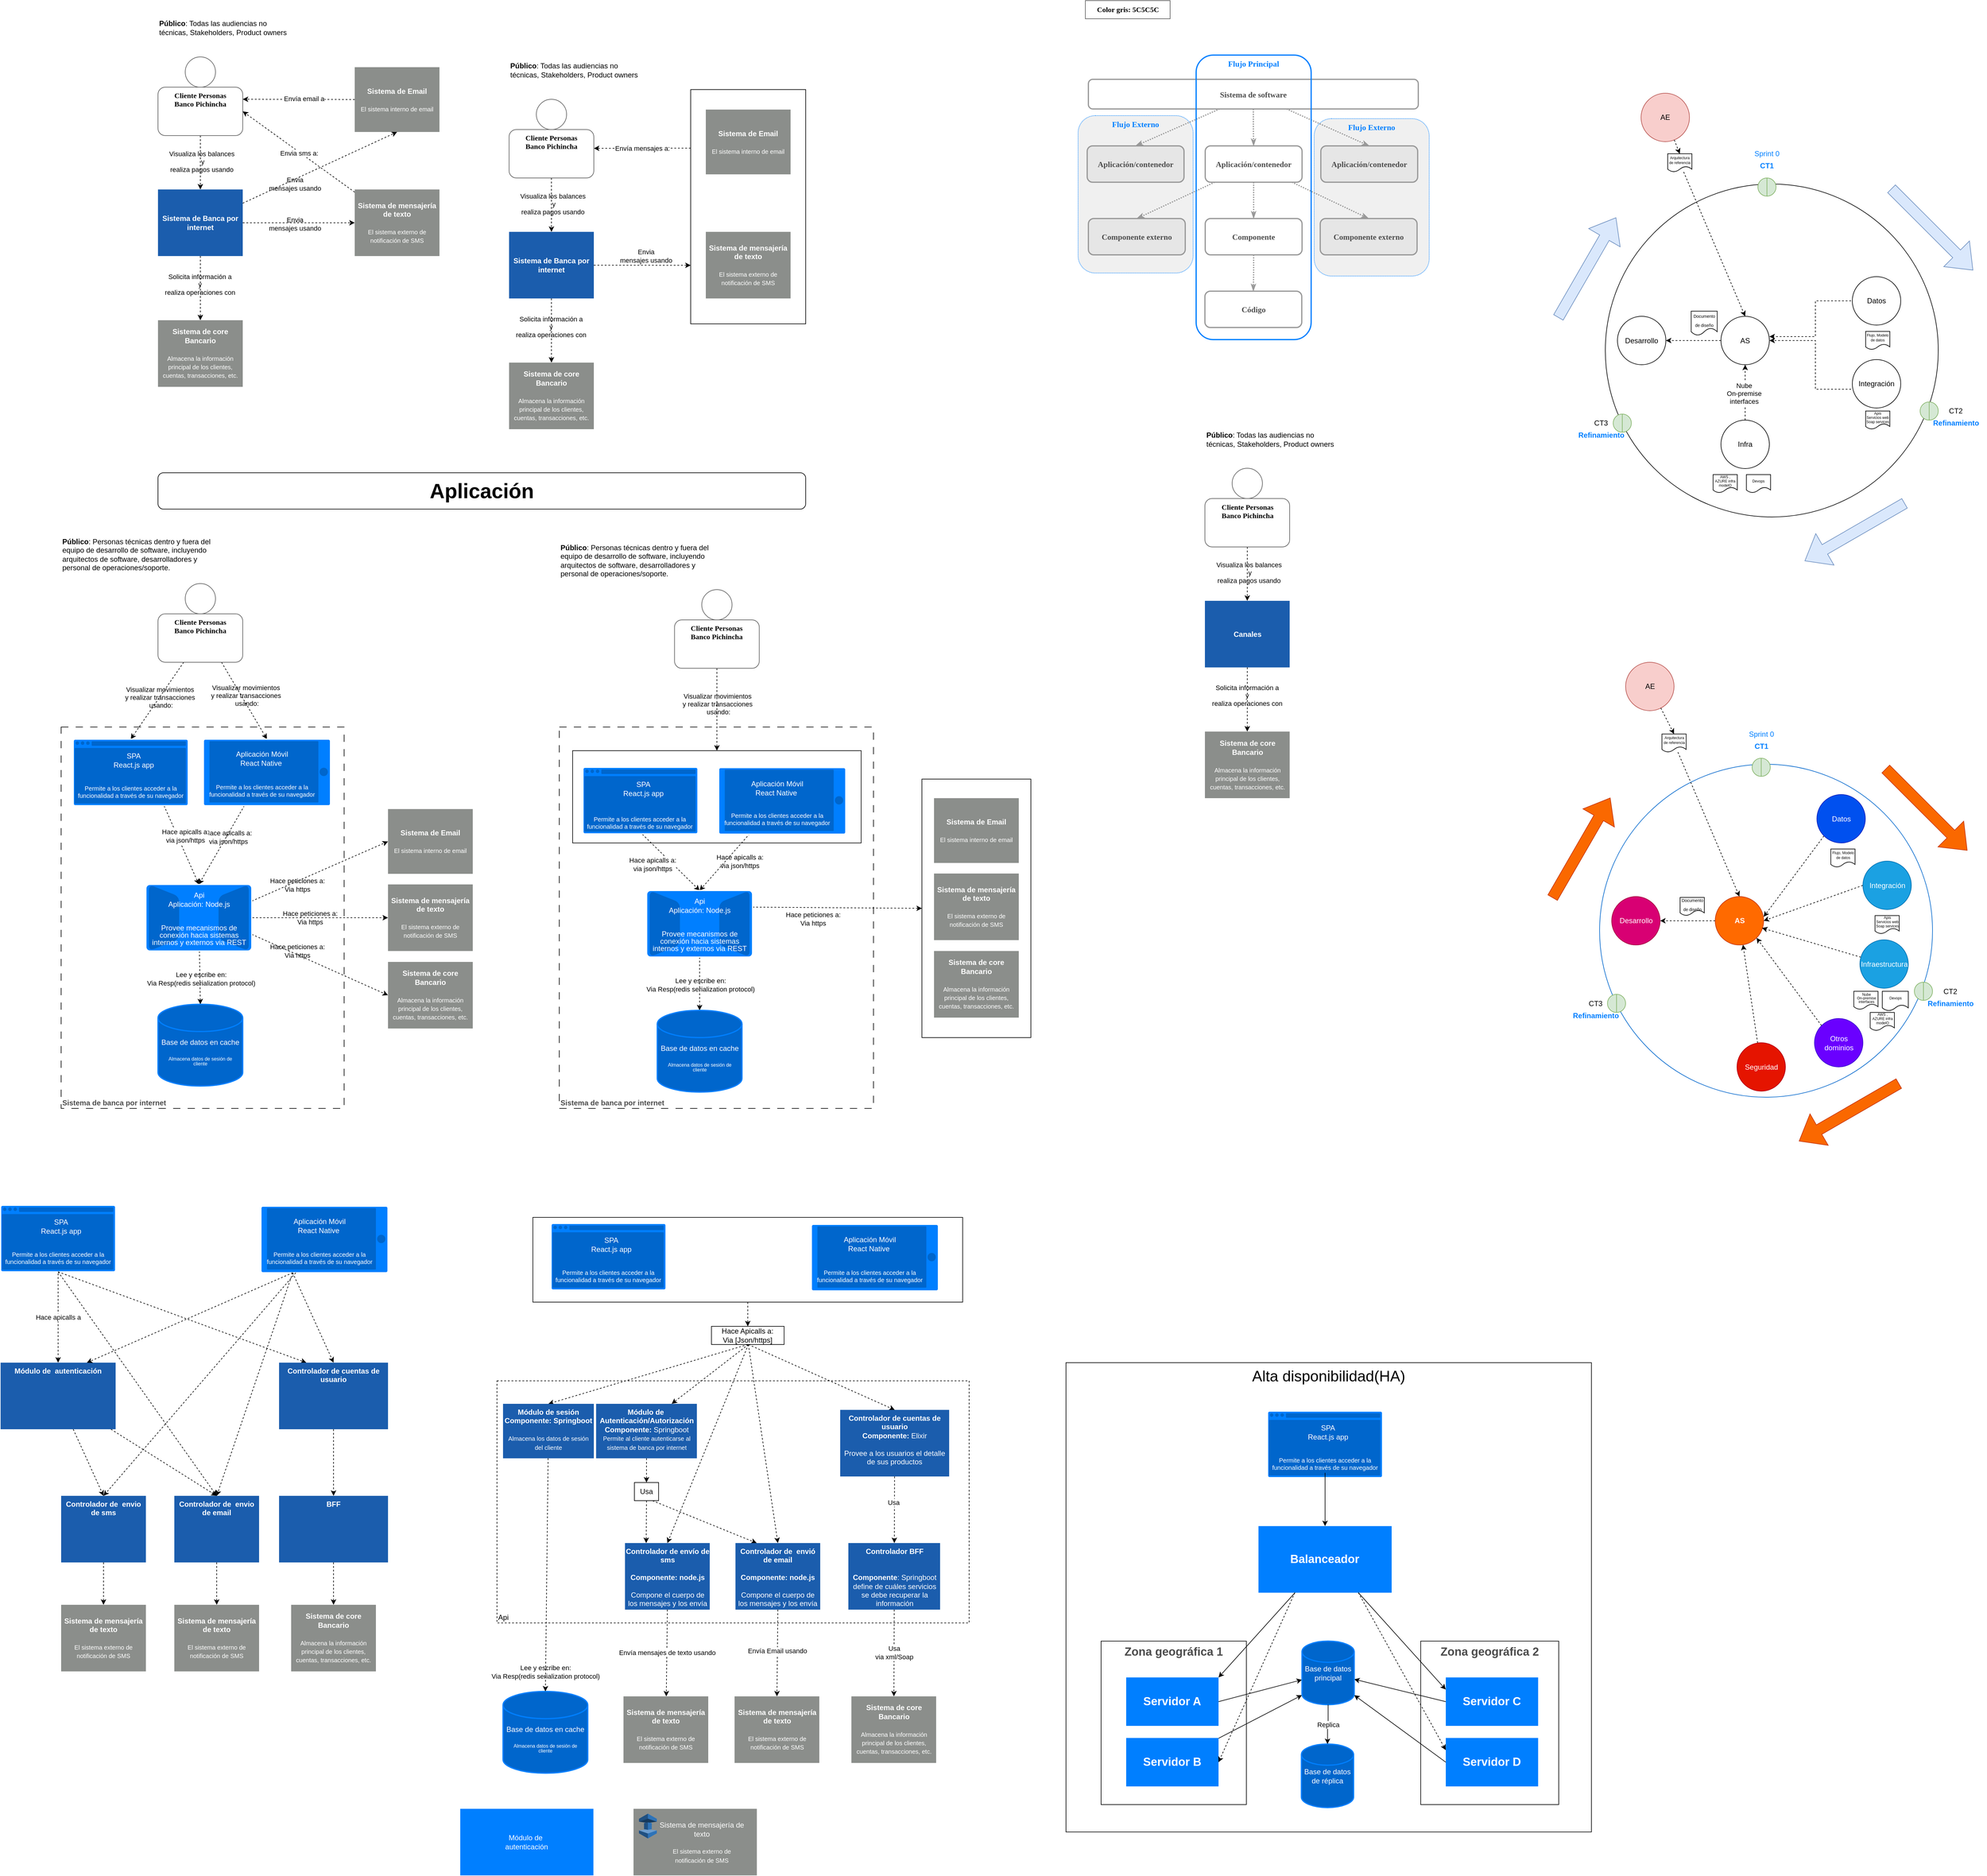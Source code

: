 <mxfile version="21.1.4" type="github">
  <diagram name="Documento de diseño" id="5xXigNw81EJupU0OhcUT">
    <mxGraphModel dx="6993" dy="4400" grid="1" gridSize="10" guides="1" tooltips="1" connect="1" arrows="1" fold="1" page="1" pageScale="1" pageWidth="850" pageHeight="1100" math="0" shadow="0">
      <root>
        <mxCell id="0" />
        <mxCell id="1" parent="0" />
        <mxCell id="-3mBq9XIpbwt4fqk6Xmk-57" value="&lt;font style=&quot;font-size: 25px;&quot;&gt;Alta disponibilidad(HA)&lt;/font&gt;" style="rounded=0;whiteSpace=wrap;html=1;verticalAlign=top;" parent="1" vertex="1">
          <mxGeometry x="110" y="1180" width="868" height="775.24" as="geometry" />
        </mxCell>
        <mxCell id="-3mBq9XIpbwt4fqk6Xmk-16" value="&lt;span style=&quot;border-color: var(--border-color);&quot;&gt;&lt;font color=&quot;#4d4d4d&quot; style=&quot;border-color: var(--border-color); font-size: 19px;&quot;&gt;Zona geográfica 1&lt;/font&gt;&lt;/span&gt;" style="rounded=0;whiteSpace=wrap;html=1;verticalAlign=top;fontStyle=1" parent="1" vertex="1">
          <mxGeometry x="168" y="1640" width="240" height="270" as="geometry" />
        </mxCell>
        <mxCell id="9TUpL0q0CXCW9BR0KKGh-57" value="&lt;font color=&quot;#4d4d4d&quot;&gt;Sistema de banca por internet&lt;/font&gt;" style="rounded=0;whiteSpace=wrap;html=1;fillColor=none;strokeColor=default;fontColor=#FFFFFF;fontStyle=1;dashed=1;dashPattern=12 12;verticalAlign=bottom;align=left;" parent="1" vertex="1">
          <mxGeometry x="-727" y="130" width="519" height="630" as="geometry" />
        </mxCell>
        <mxCell id="ei7oCXHE7Z7txw9ftO8O-56" value="Api" style="rounded=0;whiteSpace=wrap;html=1;fillColor=none;dashed=1;verticalAlign=bottom;align=left;" parent="1" vertex="1">
          <mxGeometry x="-830" y="1210" width="780" height="400" as="geometry" />
        </mxCell>
        <mxCell id="ei7oCXHE7Z7txw9ftO8O-42" style="rounded=0;orthogonalLoop=1;jettySize=auto;html=1;entryX=0.5;entryY=0;entryDx=0;entryDy=0;dashed=1;" parent="1" source="ei7oCXHE7Z7txw9ftO8O-40" target="ei7oCXHE7Z7txw9ftO8O-41" edge="1">
          <mxGeometry relative="1" as="geometry" />
        </mxCell>
        <mxCell id="ei7oCXHE7Z7txw9ftO8O-40" value="" style="rounded=0;whiteSpace=wrap;html=1;" parent="1" vertex="1">
          <mxGeometry x="-770.69" y="940" width="710" height="140" as="geometry" />
        </mxCell>
        <mxCell id="9TUpL0q0CXCW9BR0KKGh-54" value="" style="rounded=0;whiteSpace=wrap;html=1;rotation=-90;" parent="1" vertex="1">
          <mxGeometry x="-542.94" y="6.95" width="152.5" height="476.62" as="geometry" />
        </mxCell>
        <mxCell id="9TUpL0q0CXCW9BR0KKGh-50" value="" style="rounded=0;whiteSpace=wrap;html=1;" parent="1" vertex="1">
          <mxGeometry x="-128" y="216" width="180" height="427" as="geometry" />
        </mxCell>
        <mxCell id="VuIfssemui66-meUsP0t-33" value="&lt;font color=&quot;#4d4d4d&quot;&gt;Sistema de banca por internet&lt;/font&gt;" style="rounded=0;whiteSpace=wrap;html=1;fillColor=none;strokeColor=default;fontColor=#FFFFFF;fontStyle=1;dashed=1;dashPattern=12 12;verticalAlign=bottom;align=left;" parent="1" vertex="1">
          <mxGeometry x="-1550" y="130" width="467.5" height="630" as="geometry" />
        </mxCell>
        <mxCell id="VuIfssemui66-meUsP0t-23" value="Envía mensajes a:" style="rounded=0;orthogonalLoop=1;jettySize=auto;html=1;exitX=0;exitY=0.25;exitDx=0;exitDy=0;entryX=1;entryY=0.388;entryDx=0;entryDy=0;entryPerimeter=0;dashed=1;" parent="1" source="VuIfssemui66-meUsP0t-22" target="VuIfssemui66-meUsP0t-5" edge="1">
          <mxGeometry relative="1" as="geometry">
            <Array as="points" />
          </mxGeometry>
        </mxCell>
        <mxCell id="VuIfssemui66-meUsP0t-22" value="" style="rounded=0;whiteSpace=wrap;html=1;" parent="1" vertex="1">
          <mxGeometry x="-510" y="-923" width="190" height="387" as="geometry" />
        </mxCell>
        <mxCell id="1-YIFYFC2_hRIyP0TVN2-1" value="&lt;span style=&quot;font-size: 13px;&quot;&gt;&lt;font color=&quot;#007fff&quot;&gt;Flujo Externo&lt;/font&gt;&lt;/span&gt;" style="rounded=1;whiteSpace=wrap;html=1;fillColor=#F0F0F0;verticalAlign=top;fontSize=13;fontStyle=1;fontFamily=Tahoma;strokeColor=#007FFF;fontColor=#4D4D4D;strokeWidth=1;dashed=1;dashPattern=1 1;" parent="1" vertex="1">
          <mxGeometry x="130" y="-880" width="190" height="260" as="geometry" />
        </mxCell>
        <mxCell id="1-YIFYFC2_hRIyP0TVN2-6" value="&lt;span style=&quot;font-size: 13px;&quot;&gt;&lt;font color=&quot;#007fff&quot;&gt;Flujo Externo&lt;/font&gt;&lt;/span&gt;" style="rounded=1;whiteSpace=wrap;html=1;fillColor=#F0F0F0;verticalAlign=top;fontSize=13;fontStyle=1;fontFamily=Tahoma;strokeColor=#007FFF;fontColor=#4D4D4D;strokeWidth=1;dashed=1;dashPattern=1 1;" parent="1" vertex="1">
          <mxGeometry x="520" y="-875" width="190" height="260" as="geometry" />
        </mxCell>
        <mxCell id="1-YIFYFC2_hRIyP0TVN2-8" style="rounded=0;orthogonalLoop=1;jettySize=auto;html=1;entryX=0.5;entryY=0;entryDx=0;entryDy=0;dashed=1;" parent="1" source="4M5tQRGefW1LcBBxwHNN-3" target="1-YIFYFC2_hRIyP0TVN2-7" edge="1">
          <mxGeometry relative="1" as="geometry" />
        </mxCell>
        <mxCell id="1-YIFYFC2_hRIyP0TVN2-20" value="Visualiza los balances&lt;br&gt;&amp;nbsp;y &lt;br&gt;realiza pagos usando" style="edgeLabel;html=1;align=center;verticalAlign=middle;resizable=0;points=[];labelBackgroundColor=none;" parent="1-YIFYFC2_hRIyP0TVN2-8" vertex="1" connectable="0">
          <mxGeometry x="-0.05" y="2" relative="1" as="geometry">
            <mxPoint as="offset" />
          </mxGeometry>
        </mxCell>
        <mxCell id="4M5tQRGefW1LcBBxwHNN-3" value="Cliente Personas &lt;br&gt;Banco Pichincha" style="rounded=1;whiteSpace=wrap;html=1;verticalAlign=top;fontColor=#000000;strokeColor=#5C5C5C;fontStyle=1;fontFamily=Tahoma;" parent="1" vertex="1">
          <mxGeometry x="-1390" y="-927" width="140" height="80" as="geometry" />
        </mxCell>
        <mxCell id="4M5tQRGefW1LcBBxwHNN-4" value="" style="ellipse;whiteSpace=wrap;html=1;aspect=fixed;fontColor=#000000;strokeColor=#5C5C5C;fontStyle=1;fontFamily=Tahoma;" parent="1" vertex="1">
          <mxGeometry x="-1345" y="-977" width="50" height="50" as="geometry" />
        </mxCell>
        <mxCell id="4M5tQRGefW1LcBBxwHNN-7" value="" style="edgeStyle=orthogonalEdgeStyle;rounded=0;orthogonalLoop=1;jettySize=auto;html=1;dashed=1;dashPattern=1 1;endArrow=classicThin;endFill=1;fontColor=#4D4D4D;strokeColor=#999999;fontStyle=1;fontFamily=Tahoma;fontSize=13;strokeWidth=2;" parent="1" source="4M5tQRGefW1LcBBxwHNN-5" target="4M5tQRGefW1LcBBxwHNN-6" edge="1">
          <mxGeometry relative="1" as="geometry" />
        </mxCell>
        <mxCell id="4M5tQRGefW1LcBBxwHNN-16" style="rounded=0;orthogonalLoop=1;jettySize=auto;html=1;entryX=0.5;entryY=0;entryDx=0;entryDy=0;dashed=1;dashPattern=1 1;endArrow=classicThin;endFill=1;fontColor=#4D4D4D;strokeColor=#999999;fontStyle=1;fontFamily=Tahoma;fontSize=13;strokeWidth=2;" parent="1" source="4M5tQRGefW1LcBBxwHNN-5" target="4M5tQRGefW1LcBBxwHNN-13" edge="1">
          <mxGeometry relative="1" as="geometry" />
        </mxCell>
        <mxCell id="4M5tQRGefW1LcBBxwHNN-17" style="rounded=0;orthogonalLoop=1;jettySize=auto;html=1;entryX=0.5;entryY=0;entryDx=0;entryDy=0;dashed=1;dashPattern=1 1;endArrow=classicThin;endFill=1;fontColor=#4D4D4D;strokeColor=#999999;fontStyle=1;fontFamily=Tahoma;fontSize=13;strokeWidth=2;" parent="1" source="4M5tQRGefW1LcBBxwHNN-5" target="4M5tQRGefW1LcBBxwHNN-12" edge="1">
          <mxGeometry relative="1" as="geometry" />
        </mxCell>
        <mxCell id="4M5tQRGefW1LcBBxwHNN-5" value="Sistema de software" style="rounded=1;whiteSpace=wrap;html=1;fontColor=#4D4D4D;strokeColor=#999999;fontStyle=1;fontFamily=Tahoma;fontSize=13;strokeWidth=2;" parent="1" vertex="1">
          <mxGeometry x="147" y="-940" width="545" height="49" as="geometry" />
        </mxCell>
        <mxCell id="4M5tQRGefW1LcBBxwHNN-9" value="" style="edgeStyle=orthogonalEdgeStyle;rounded=0;orthogonalLoop=1;jettySize=auto;html=1;dashed=1;dashPattern=1 1;endArrow=classicThin;endFill=1;fontColor=#4D4D4D;strokeColor=#999999;fontStyle=1;fontFamily=Tahoma;fontSize=13;strokeWidth=2;" parent="1" source="4M5tQRGefW1LcBBxwHNN-6" target="4M5tQRGefW1LcBBxwHNN-8" edge="1">
          <mxGeometry relative="1" as="geometry" />
        </mxCell>
        <mxCell id="4M5tQRGefW1LcBBxwHNN-18" style="rounded=0;orthogonalLoop=1;jettySize=auto;html=1;entryX=0.5;entryY=0;entryDx=0;entryDy=0;dashed=1;dashPattern=1 1;endArrow=classicThin;endFill=1;fontColor=#4D4D4D;strokeColor=#999999;fontStyle=1;fontFamily=Tahoma;fontSize=13;strokeWidth=2;" parent="1" source="4M5tQRGefW1LcBBxwHNN-6" target="4M5tQRGefW1LcBBxwHNN-14" edge="1">
          <mxGeometry relative="1" as="geometry" />
        </mxCell>
        <mxCell id="4M5tQRGefW1LcBBxwHNN-19" style="rounded=0;orthogonalLoop=1;jettySize=auto;html=1;entryX=0.5;entryY=0;entryDx=0;entryDy=0;dashed=1;dashPattern=1 1;endArrow=classicThin;endFill=1;fontColor=#4D4D4D;strokeColor=#999999;fontStyle=1;fontFamily=Tahoma;fontSize=13;strokeWidth=2;" parent="1" source="4M5tQRGefW1LcBBxwHNN-6" target="4M5tQRGefW1LcBBxwHNN-15" edge="1">
          <mxGeometry relative="1" as="geometry" />
        </mxCell>
        <mxCell id="4M5tQRGefW1LcBBxwHNN-6" value="Aplicación/contenedor" style="rounded=1;whiteSpace=wrap;html=1;fontColor=#4D4D4D;strokeColor=#999999;fontStyle=1;fontFamily=Tahoma;fontSize=13;strokeWidth=2;" parent="1" vertex="1">
          <mxGeometry x="340" y="-830" width="160" height="60" as="geometry" />
        </mxCell>
        <mxCell id="4M5tQRGefW1LcBBxwHNN-11" value="" style="edgeStyle=orthogonalEdgeStyle;rounded=0;orthogonalLoop=1;jettySize=auto;html=1;dashed=1;dashPattern=1 1;endArrow=classicThin;endFill=1;fontColor=#4D4D4D;strokeColor=#999999;fontStyle=1;fontFamily=Tahoma;fontSize=13;strokeWidth=2;" parent="1" source="4M5tQRGefW1LcBBxwHNN-8" target="4M5tQRGefW1LcBBxwHNN-10" edge="1">
          <mxGeometry relative="1" as="geometry" />
        </mxCell>
        <mxCell id="4M5tQRGefW1LcBBxwHNN-8" value="Componente" style="rounded=1;whiteSpace=wrap;html=1;fontColor=#4D4D4D;strokeColor=#999999;fontStyle=1;fontFamily=Tahoma;fontSize=13;strokeWidth=2;" parent="1" vertex="1">
          <mxGeometry x="340" y="-710" width="160" height="60" as="geometry" />
        </mxCell>
        <mxCell id="4M5tQRGefW1LcBBxwHNN-10" value="Código" style="rounded=1;whiteSpace=wrap;html=1;fontColor=#4D4D4D;strokeColor=#999999;fontStyle=1;fontFamily=Tahoma;fontSize=13;strokeWidth=2;" parent="1" vertex="1">
          <mxGeometry x="339.5" y="-590" width="160" height="60" as="geometry" />
        </mxCell>
        <mxCell id="4M5tQRGefW1LcBBxwHNN-12" value="Aplicación/contenedor" style="rounded=1;whiteSpace=wrap;html=1;fontColor=#4D4D4D;strokeColor=#999999;fontStyle=1;fontFamily=Tahoma;fontSize=13;strokeWidth=2;fillColor=#E6E6E6;" parent="1" vertex="1">
          <mxGeometry x="531" y="-830" width="160" height="60" as="geometry" />
        </mxCell>
        <mxCell id="4M5tQRGefW1LcBBxwHNN-13" value="Aplicación/contenedor" style="rounded=1;whiteSpace=wrap;html=1;fontColor=#4D4D4D;strokeColor=#999999;fontStyle=1;fontFamily=Tahoma;fontSize=13;strokeWidth=2;fillColor=#E6E6E6;" parent="1" vertex="1">
          <mxGeometry x="145" y="-830" width="160" height="60" as="geometry" />
        </mxCell>
        <mxCell id="4M5tQRGefW1LcBBxwHNN-14" value="Componente externo" style="rounded=1;whiteSpace=wrap;html=1;fontColor=#4D4D4D;strokeColor=#999999;fontStyle=1;fontFamily=Tahoma;fontSize=13;strokeWidth=2;fillColor=#E6E6E6;" parent="1" vertex="1">
          <mxGeometry x="147" y="-710" width="160" height="60" as="geometry" />
        </mxCell>
        <mxCell id="4M5tQRGefW1LcBBxwHNN-15" value="Componente externo" style="rounded=1;whiteSpace=wrap;html=1;fontColor=#4D4D4D;strokeColor=#999999;fontStyle=1;fontFamily=Tahoma;fontSize=13;strokeWidth=2;fillColor=#E6E6E6;" parent="1" vertex="1">
          <mxGeometry x="530" y="-710" width="160" height="60" as="geometry" />
        </mxCell>
        <mxCell id="4M5tQRGefW1LcBBxwHNN-20" value="Color gris: 5C5C5C" style="text;html=1;align=center;verticalAlign=middle;resizable=0;points=[];autosize=1;strokeColor=#5C5C5C;fillColor=none;fontColor=#000000;fontStyle=1;fontFamily=Tahoma;" parent="1" vertex="1">
          <mxGeometry x="142" y="-1070" width="140" height="30" as="geometry" />
        </mxCell>
        <mxCell id="4M5tQRGefW1LcBBxwHNN-21" value="&lt;span style=&quot;font-size: 13px;&quot;&gt;&lt;font color=&quot;#007fff&quot;&gt;Flujo Principal&lt;/font&gt;&lt;/span&gt;" style="rounded=1;whiteSpace=wrap;html=1;fillColor=none;verticalAlign=top;fontSize=13;fontStyle=1;fontFamily=Tahoma;strokeColor=#007FFF;fontColor=#4D4D4D;strokeWidth=2;" parent="1" vertex="1">
          <mxGeometry x="325" y="-980" width="190" height="470" as="geometry" />
        </mxCell>
        <mxCell id="1-YIFYFC2_hRIyP0TVN2-10" value="" style="rounded=0;orthogonalLoop=1;jettySize=auto;html=1;dashed=1;" parent="1" source="1-YIFYFC2_hRIyP0TVN2-7" target="1-YIFYFC2_hRIyP0TVN2-9" edge="1">
          <mxGeometry relative="1" as="geometry" />
        </mxCell>
        <mxCell id="1-YIFYFC2_hRIyP0TVN2-19" value="Solicita información a &lt;br&gt;y &lt;br&gt;realiza operaciones con" style="edgeLabel;html=1;align=center;verticalAlign=middle;resizable=0;points=[];labelBackgroundColor=none;" parent="1-YIFYFC2_hRIyP0TVN2-10" vertex="1" connectable="0">
          <mxGeometry x="-0.125" y="-1" relative="1" as="geometry">
            <mxPoint as="offset" />
          </mxGeometry>
        </mxCell>
        <mxCell id="1-YIFYFC2_hRIyP0TVN2-13" style="rounded=0;orthogonalLoop=1;jettySize=auto;html=1;entryX=0.5;entryY=1;entryDx=0;entryDy=0;dashed=1;" parent="1" source="1-YIFYFC2_hRIyP0TVN2-7" target="1-YIFYFC2_hRIyP0TVN2-11" edge="1">
          <mxGeometry relative="1" as="geometry" />
        </mxCell>
        <mxCell id="1-YIFYFC2_hRIyP0TVN2-14" style="rounded=0;orthogonalLoop=1;jettySize=auto;html=1;entryX=0;entryY=0.5;entryDx=0;entryDy=0;dashed=1;" parent="1" source="1-YIFYFC2_hRIyP0TVN2-7" target="1-YIFYFC2_hRIyP0TVN2-12" edge="1">
          <mxGeometry relative="1" as="geometry" />
        </mxCell>
        <mxCell id="1-YIFYFC2_hRIyP0TVN2-7" value="Sistema de Banca por internet" style="rounded=0;whiteSpace=wrap;html=1;fillColor=#1B5DAD;strokeColor=none;fontColor=#FFFFFF;fontStyle=1" parent="1" vertex="1">
          <mxGeometry x="-1390" y="-758" width="140" height="110" as="geometry" />
        </mxCell>
        <mxCell id="1-YIFYFC2_hRIyP0TVN2-9" value="Sistema de core Bancario&lt;br&gt;&lt;br&gt;&lt;span style=&quot;font-weight: normal;&quot;&gt;&lt;font style=&quot;font-size: 10px;&quot;&gt;Almacena la información principal de los clientes, cuentas, transacciones, etc.&lt;/font&gt;&lt;/span&gt;" style="rounded=0;whiteSpace=wrap;html=1;fillColor=#8B8E8B;fontColor=#FFFFFF;fontStyle=1;strokeColor=none;" parent="1" vertex="1">
          <mxGeometry x="-1390" y="-542" width="140" height="110" as="geometry" />
        </mxCell>
        <mxCell id="1-YIFYFC2_hRIyP0TVN2-16" style="rounded=0;orthogonalLoop=1;jettySize=auto;html=1;dashed=1;entryX=1;entryY=0.25;entryDx=0;entryDy=0;" parent="1" source="1-YIFYFC2_hRIyP0TVN2-11" target="4M5tQRGefW1LcBBxwHNN-3" edge="1">
          <mxGeometry relative="1" as="geometry">
            <mxPoint x="-1250" y="-887" as="targetPoint" />
          </mxGeometry>
        </mxCell>
        <mxCell id="1-YIFYFC2_hRIyP0TVN2-17" value="Envía email a" style="edgeLabel;html=1;align=center;verticalAlign=middle;resizable=0;points=[];" parent="1-YIFYFC2_hRIyP0TVN2-16" vertex="1" connectable="0">
          <mxGeometry x="-0.09" y="-1" relative="1" as="geometry">
            <mxPoint as="offset" />
          </mxGeometry>
        </mxCell>
        <mxCell id="1-YIFYFC2_hRIyP0TVN2-11" value="Sistema de Email&lt;br&gt;&lt;br&gt;&lt;span style=&quot;font-weight: normal;&quot;&gt;&lt;font style=&quot;font-size: 10px;&quot;&gt;El sistema interno de email&lt;/font&gt;&lt;/span&gt;" style="rounded=0;whiteSpace=wrap;html=1;fontColor=#FFFFFF;fillColor=#8B8E8B;fontStyle=1;strokeColor=none;" parent="1" vertex="1">
          <mxGeometry x="-1065" y="-960" width="140" height="107" as="geometry" />
        </mxCell>
        <mxCell id="1-YIFYFC2_hRIyP0TVN2-15" style="rounded=0;orthogonalLoop=1;jettySize=auto;html=1;entryX=1;entryY=0.5;entryDx=0;entryDy=0;dashed=1;" parent="1" source="1-YIFYFC2_hRIyP0TVN2-12" target="4M5tQRGefW1LcBBxwHNN-3" edge="1">
          <mxGeometry relative="1" as="geometry" />
        </mxCell>
        <mxCell id="1-YIFYFC2_hRIyP0TVN2-18" value="Envia &lt;br&gt;mensajes usando" style="edgeLabel;html=1;align=center;verticalAlign=middle;resizable=0;points=[];labelBackgroundColor=none;" parent="1-YIFYFC2_hRIyP0TVN2-15" vertex="1" connectable="0">
          <mxGeometry x="0.105" y="2" relative="1" as="geometry">
            <mxPoint x="4" y="58" as="offset" />
          </mxGeometry>
        </mxCell>
        <mxCell id="VuIfssemui66-meUsP0t-1" value="Envia sms a:" style="edgeLabel;html=1;align=center;verticalAlign=middle;resizable=0;points=[];" parent="1-YIFYFC2_hRIyP0TVN2-15" vertex="1" connectable="0">
          <mxGeometry x="0.261" y="1" relative="1" as="geometry">
            <mxPoint x="25" y="19" as="offset" />
          </mxGeometry>
        </mxCell>
        <mxCell id="1-YIFYFC2_hRIyP0TVN2-12" value="Sistema de mensajería de texto&lt;br&gt;&lt;br&gt;&lt;span style=&quot;font-size: 10px; font-weight: 400;&quot;&gt;El sistema externo de notificación de SMS&lt;/span&gt;&lt;span style=&quot;font-weight: normal;&quot;&gt;&lt;br&gt;&lt;/span&gt;" style="rounded=0;whiteSpace=wrap;html=1;fillColor=#8B8E8B;fontColor=#FFFFFF;fontStyle=1;strokeColor=none;" parent="1" vertex="1">
          <mxGeometry x="-1065" y="-758" width="140" height="110" as="geometry" />
        </mxCell>
        <mxCell id="1-YIFYFC2_hRIyP0TVN2-21" value="&lt;b&gt;Público&lt;/b&gt;: Todas las audiencias no técnicas, Stakeholders, Product owners" style="text;html=1;strokeColor=none;fillColor=none;align=left;verticalAlign=middle;whiteSpace=wrap;rounded=0;" parent="1" vertex="1">
          <mxGeometry x="-1390" y="-1040" width="230" height="30" as="geometry" />
        </mxCell>
        <mxCell id="VuIfssemui66-meUsP0t-2" value="Envia &lt;br&gt;mensajes usando" style="edgeLabel;html=1;align=center;verticalAlign=middle;resizable=0;points=[];labelBackgroundColor=none;" parent="1" vertex="1" connectable="0">
          <mxGeometry x="-1190.0" y="-703.003" as="geometry">
            <mxPoint x="26" y="2" as="offset" />
          </mxGeometry>
        </mxCell>
        <mxCell id="VuIfssemui66-meUsP0t-3" style="rounded=0;orthogonalLoop=1;jettySize=auto;html=1;entryX=0.5;entryY=0;entryDx=0;entryDy=0;dashed=1;" parent="1" source="VuIfssemui66-meUsP0t-5" target="VuIfssemui66-meUsP0t-11" edge="1">
          <mxGeometry relative="1" as="geometry" />
        </mxCell>
        <mxCell id="VuIfssemui66-meUsP0t-4" value="Visualiza los balances&lt;br&gt;&amp;nbsp;y &lt;br&gt;realiza pagos usando" style="edgeLabel;html=1;align=center;verticalAlign=middle;resizable=0;points=[];labelBackgroundColor=none;" parent="VuIfssemui66-meUsP0t-3" vertex="1" connectable="0">
          <mxGeometry x="-0.05" y="2" relative="1" as="geometry">
            <mxPoint as="offset" />
          </mxGeometry>
        </mxCell>
        <mxCell id="VuIfssemui66-meUsP0t-5" value="Cliente Personas &lt;br&gt;Banco Pichincha" style="rounded=1;whiteSpace=wrap;html=1;verticalAlign=top;fontColor=#000000;strokeColor=#5C5C5C;fontStyle=1;fontFamily=Tahoma;" parent="1" vertex="1">
          <mxGeometry x="-810" y="-857" width="140" height="80" as="geometry" />
        </mxCell>
        <mxCell id="VuIfssemui66-meUsP0t-6" value="" style="ellipse;whiteSpace=wrap;html=1;aspect=fixed;fontColor=#000000;strokeColor=#5C5C5C;fontStyle=1;fontFamily=Tahoma;" parent="1" vertex="1">
          <mxGeometry x="-765" y="-907" width="50" height="50" as="geometry" />
        </mxCell>
        <mxCell id="VuIfssemui66-meUsP0t-7" value="" style="rounded=0;orthogonalLoop=1;jettySize=auto;html=1;dashed=1;" parent="1" source="VuIfssemui66-meUsP0t-11" target="VuIfssemui66-meUsP0t-12" edge="1">
          <mxGeometry relative="1" as="geometry" />
        </mxCell>
        <mxCell id="VuIfssemui66-meUsP0t-8" value="Solicita información a &lt;br&gt;y &lt;br&gt;realiza operaciones con" style="edgeLabel;html=1;align=center;verticalAlign=middle;resizable=0;points=[];labelBackgroundColor=none;" parent="VuIfssemui66-meUsP0t-7" vertex="1" connectable="0">
          <mxGeometry x="-0.125" y="-1" relative="1" as="geometry">
            <mxPoint as="offset" />
          </mxGeometry>
        </mxCell>
        <mxCell id="VuIfssemui66-meUsP0t-10" style="rounded=0;orthogonalLoop=1;jettySize=auto;html=1;entryX=0;entryY=0.75;entryDx=0;entryDy=0;dashed=1;" parent="1" source="VuIfssemui66-meUsP0t-11" target="VuIfssemui66-meUsP0t-22" edge="1">
          <mxGeometry relative="1" as="geometry" />
        </mxCell>
        <mxCell id="VuIfssemui66-meUsP0t-11" value="Sistema de Banca por internet" style="rounded=0;whiteSpace=wrap;html=1;fillColor=#1B5DAD;strokeColor=none;fontColor=#FFFFFF;fontStyle=1" parent="1" vertex="1">
          <mxGeometry x="-810" y="-688" width="140" height="110" as="geometry" />
        </mxCell>
        <mxCell id="VuIfssemui66-meUsP0t-12" value="Sistema de core Bancario&lt;br&gt;&lt;br&gt;&lt;span style=&quot;font-weight: normal;&quot;&gt;&lt;font style=&quot;font-size: 10px;&quot;&gt;Almacena la información principal de los clientes, cuentas, transacciones, etc.&lt;/font&gt;&lt;/span&gt;" style="rounded=0;whiteSpace=wrap;html=1;fillColor=#8B8E8B;fontColor=#FFFFFF;fontStyle=1;strokeColor=none;" parent="1" vertex="1">
          <mxGeometry x="-810" y="-472" width="140" height="110" as="geometry" />
        </mxCell>
        <mxCell id="VuIfssemui66-meUsP0t-15" value="Sistema de Email&lt;br&gt;&lt;br&gt;&lt;span style=&quot;font-weight: normal;&quot;&gt;&lt;font style=&quot;font-size: 10px;&quot;&gt;El sistema interno de email&lt;/font&gt;&lt;/span&gt;" style="rounded=0;whiteSpace=wrap;html=1;fontColor=#FFFFFF;fillColor=#8B8E8B;fontStyle=1;strokeColor=none;" parent="1" vertex="1">
          <mxGeometry x="-485" y="-890" width="140" height="107" as="geometry" />
        </mxCell>
        <mxCell id="VuIfssemui66-meUsP0t-19" value="Sistema de mensajería de texto&lt;br&gt;&lt;br&gt;&lt;span style=&quot;font-size: 10px; font-weight: 400;&quot;&gt;El sistema externo de notificación de SMS&lt;/span&gt;&lt;span style=&quot;font-weight: normal;&quot;&gt;&lt;br&gt;&lt;/span&gt;" style="rounded=0;whiteSpace=wrap;html=1;fillColor=#8B8E8B;fontColor=#FFFFFF;fontStyle=1;strokeColor=none;" parent="1" vertex="1">
          <mxGeometry x="-485" y="-688" width="140" height="110" as="geometry" />
        </mxCell>
        <mxCell id="VuIfssemui66-meUsP0t-20" value="&lt;b&gt;Público&lt;/b&gt;: Todas las audiencias no técnicas, Stakeholders, Product owners" style="text;html=1;strokeColor=none;fillColor=none;align=left;verticalAlign=middle;whiteSpace=wrap;rounded=0;" parent="1" vertex="1">
          <mxGeometry x="-810" y="-970" width="230" height="30" as="geometry" />
        </mxCell>
        <mxCell id="VuIfssemui66-meUsP0t-21" value="Envia &lt;br&gt;mensajes usando" style="edgeLabel;html=1;align=center;verticalAlign=middle;resizable=0;points=[];labelBackgroundColor=none;" parent="1" vertex="1" connectable="0">
          <mxGeometry x="-610.0" y="-650.003" as="geometry">
            <mxPoint x="26" y="2" as="offset" />
          </mxGeometry>
        </mxCell>
        <mxCell id="VuIfssemui66-meUsP0t-26" style="rounded=0;orthogonalLoop=1;jettySize=auto;html=1;entryX=0.5;entryY=0;entryDx=0;entryDy=0;dashed=1;" parent="1" source="VuIfssemui66-meUsP0t-28" target="VuIfssemui66-meUsP0t-54" edge="1">
          <mxGeometry relative="1" as="geometry" />
        </mxCell>
        <mxCell id="VuIfssemui66-meUsP0t-27" value="Visualizar movimientos &lt;br&gt;y realizar transacciones&lt;br&gt;&amp;nbsp;usando:" style="edgeLabel;html=1;align=center;verticalAlign=middle;resizable=0;points=[];labelBackgroundColor=none;" parent="VuIfssemui66-meUsP0t-26" vertex="1" connectable="0">
          <mxGeometry x="-0.05" y="2" relative="1" as="geometry">
            <mxPoint y="-4" as="offset" />
          </mxGeometry>
        </mxCell>
        <mxCell id="VuIfssemui66-meUsP0t-61" style="rounded=0;orthogonalLoop=1;jettySize=auto;html=1;exitX=0.75;exitY=1;exitDx=0;exitDy=0;dashed=1;entryX=0.5;entryY=0;entryDx=0;entryDy=0;" parent="1" source="VuIfssemui66-meUsP0t-28" target="VuIfssemui66-meUsP0t-43" edge="1">
          <mxGeometry relative="1" as="geometry" />
        </mxCell>
        <mxCell id="VuIfssemui66-meUsP0t-64" value="Visualizar movimientos&lt;br style=&quot;border-color: var(--border-color);&quot;&gt;y realizar transacciones&lt;br style=&quot;border-color: var(--border-color);&quot;&gt;&amp;nbsp;usando:" style="edgeLabel;html=1;align=center;verticalAlign=middle;resizable=0;points=[];labelBackgroundColor=none;" parent="VuIfssemui66-meUsP0t-61" vertex="1" connectable="0">
          <mxGeometry x="-0.224" y="1" relative="1" as="geometry">
            <mxPoint x="10" y="6" as="offset" />
          </mxGeometry>
        </mxCell>
        <mxCell id="VuIfssemui66-meUsP0t-28" value="Cliente Personas &lt;br&gt;Banco Pichincha" style="rounded=1;whiteSpace=wrap;html=1;verticalAlign=top;fontColor=#000000;strokeColor=#5C5C5C;fontStyle=1;fontFamily=Tahoma;" parent="1" vertex="1">
          <mxGeometry x="-1390" y="-57" width="140" height="80" as="geometry" />
        </mxCell>
        <mxCell id="VuIfssemui66-meUsP0t-29" value="" style="ellipse;whiteSpace=wrap;html=1;aspect=fixed;fontColor=#000000;strokeColor=#5C5C5C;fontStyle=1;fontFamily=Tahoma;" parent="1" vertex="1">
          <mxGeometry x="-1345" y="-107" width="50" height="50" as="geometry" />
        </mxCell>
        <mxCell id="VuIfssemui66-meUsP0t-37" value="&lt;b&gt;Público&lt;/b&gt;:&amp;nbsp;Personas técnicas dentro y fuera del equipo de desarrollo de software, incluyendo arquitectos de software, desarrolladores y personal de operaciones/soporte." style="text;html=1;strokeColor=none;fillColor=none;align=left;verticalAlign=middle;whiteSpace=wrap;rounded=0;" parent="1" vertex="1">
          <mxGeometry x="-1550" y="-180" width="260" height="50" as="geometry" />
        </mxCell>
        <mxCell id="VuIfssemui66-meUsP0t-39" value="&lt;b&gt;&lt;font style=&quot;font-size: 34px;&quot;&gt;Aplicación&lt;/font&gt;&lt;/b&gt;" style="rounded=1;whiteSpace=wrap;html=1;" parent="1" vertex="1">
          <mxGeometry x="-1390" y="-290" width="1070" height="60" as="geometry" />
        </mxCell>
        <mxCell id="VuIfssemui66-meUsP0t-78" style="rounded=0;orthogonalLoop=1;jettySize=auto;html=1;entryX=0.5;entryY=0;entryDx=0;entryDy=0;dashed=1;" parent="1" target="VuIfssemui66-meUsP0t-66" edge="1">
          <mxGeometry relative="1" as="geometry">
            <mxPoint x="-1380" y="260" as="sourcePoint" />
          </mxGeometry>
        </mxCell>
        <mxCell id="VuIfssemui66-meUsP0t-79" style="rounded=0;orthogonalLoop=1;jettySize=auto;html=1;entryX=0.5;entryY=0;entryDx=0;entryDy=0;dashed=1;" parent="1" source="VuIfssemui66-meUsP0t-52" target="VuIfssemui66-meUsP0t-66" edge="1">
          <mxGeometry relative="1" as="geometry" />
        </mxCell>
        <mxCell id="VuIfssemui66-meUsP0t-86" value="Hace apicalls a:&lt;br&gt;&amp;nbsp;via json/https&amp;nbsp;" style="edgeLabel;html=1;align=center;verticalAlign=middle;resizable=0;points=[];labelBackgroundColor=none;" parent="VuIfssemui66-meUsP0t-79" vertex="1" connectable="0">
          <mxGeometry x="-0.098" relative="1" as="geometry">
            <mxPoint x="5" y="-4" as="offset" />
          </mxGeometry>
        </mxCell>
        <mxCell id="VuIfssemui66-meUsP0t-82" value="Sistema de Email&lt;br&gt;&lt;br&gt;&lt;span style=&quot;font-weight: normal;&quot;&gt;&lt;font style=&quot;font-size: 10px;&quot;&gt;El sistema interno de email&lt;/font&gt;&lt;/span&gt;" style="rounded=0;whiteSpace=wrap;html=1;fontColor=#FFFFFF;fillColor=#8B8E8B;fontStyle=1;strokeColor=none;" parent="1" vertex="1">
          <mxGeometry x="-1010" y="265.5" width="140" height="107" as="geometry" />
        </mxCell>
        <mxCell id="VuIfssemui66-meUsP0t-83" value="Sistema de mensajería de texto&lt;br&gt;&lt;br&gt;&lt;span style=&quot;font-size: 10px; font-weight: 400;&quot;&gt;El sistema externo de notificación de SMS&lt;/span&gt;&lt;span style=&quot;font-weight: normal;&quot;&gt;&lt;br&gt;&lt;/span&gt;" style="rounded=0;whiteSpace=wrap;html=1;fillColor=#8B8E8B;fontColor=#FFFFFF;fontStyle=1;strokeColor=none;" parent="1" vertex="1">
          <mxGeometry x="-1010" y="390" width="140" height="110" as="geometry" />
        </mxCell>
        <mxCell id="VuIfssemui66-meUsP0t-87" value="Hace apicalls a:&lt;br&gt;&amp;nbsp;via json/https&amp;nbsp;" style="edgeLabel;html=1;align=center;verticalAlign=middle;resizable=0;points=[];" parent="1" vertex="1" connectable="0">
          <mxGeometry x="-1345.004" y="309.998" as="geometry" />
        </mxCell>
        <mxCell id="VuIfssemui66-meUsP0t-93" style="rounded=0;orthogonalLoop=1;jettySize=auto;html=1;exitX=1;exitY=0.25;exitDx=0;exitDy=0;entryX=0;entryY=0.5;entryDx=0;entryDy=0;dashed=1;" parent="1" source="VuIfssemui66-meUsP0t-66" target="VuIfssemui66-meUsP0t-82" edge="1">
          <mxGeometry relative="1" as="geometry" />
        </mxCell>
        <mxCell id="VuIfssemui66-meUsP0t-124" value="Hace peticiones a:&lt;br style=&quot;border-color: var(--border-color);&quot;&gt;Via https" style="edgeLabel;html=1;align=center;verticalAlign=middle;resizable=0;points=[];fontSize=11;fontFamily=Helvetica;fontColor=default;labelBackgroundColor=none;" parent="VuIfssemui66-meUsP0t-93" vertex="1" connectable="0">
          <mxGeometry x="-0.084" relative="1" as="geometry">
            <mxPoint x="-28" y="18" as="offset" />
          </mxGeometry>
        </mxCell>
        <mxCell id="VuIfssemui66-meUsP0t-94" style="rounded=0;orthogonalLoop=1;jettySize=auto;html=1;dashed=1;" parent="1" source="VuIfssemui66-meUsP0t-72" target="VuIfssemui66-meUsP0t-83" edge="1">
          <mxGeometry relative="1" as="geometry" />
        </mxCell>
        <mxCell id="VuIfssemui66-meUsP0t-123" value="Hace peticiones a:&lt;br style=&quot;border-color: var(--border-color);&quot;&gt;Via https" style="edgeLabel;html=1;align=center;verticalAlign=middle;resizable=0;points=[];fontSize=11;fontFamily=Helvetica;fontColor=default;labelBackgroundColor=none;" parent="VuIfssemui66-meUsP0t-94" vertex="1" connectable="0">
          <mxGeometry x="0.064" y="-2" relative="1" as="geometry">
            <mxPoint x="-22" y="-2" as="offset" />
          </mxGeometry>
        </mxCell>
        <mxCell id="VuIfssemui66-meUsP0t-95" style="edgeStyle=none;shape=connector;rounded=0;orthogonalLoop=1;jettySize=auto;html=1;entryX=0.5;entryY=0;entryDx=0;entryDy=0;entryPerimeter=0;dashed=1;labelBackgroundColor=default;strokeColor=default;fontFamily=Helvetica;fontSize=11;fontColor=default;endArrow=classic;" parent="1" source="VuIfssemui66-meUsP0t-66" target="VuIfssemui66-meUsP0t-76" edge="1">
          <mxGeometry relative="1" as="geometry" />
        </mxCell>
        <mxCell id="VuIfssemui66-meUsP0t-96" value="Lee y escribe en:&lt;br&gt;Via Resp(redis serialization protocol)" style="edgeLabel;html=1;align=center;verticalAlign=middle;resizable=0;points=[];fontSize=11;fontFamily=Helvetica;fontColor=default;labelBackgroundColor=none;" parent="VuIfssemui66-meUsP0t-95" vertex="1" connectable="0">
          <mxGeometry x="0.038" y="1" relative="1" as="geometry">
            <mxPoint as="offset" />
          </mxGeometry>
        </mxCell>
        <mxCell id="VuIfssemui66-meUsP0t-105" value="Sistema de core Bancario&lt;br&gt;&lt;br&gt;&lt;span style=&quot;font-weight: normal;&quot;&gt;&lt;font style=&quot;font-size: 10px;&quot;&gt;Almacena la información principal de los clientes, cuentas, transacciones, etc.&lt;/font&gt;&lt;/span&gt;" style="rounded=0;whiteSpace=wrap;html=1;fillColor=#8B8E8B;fontColor=#FFFFFF;fontStyle=1;strokeColor=none;" parent="1" vertex="1">
          <mxGeometry x="-1010" y="518" width="140" height="110" as="geometry" />
        </mxCell>
        <mxCell id="VuIfssemui66-meUsP0t-106" style="edgeStyle=none;shape=connector;rounded=0;orthogonalLoop=1;jettySize=auto;html=1;entryX=0;entryY=0.5;entryDx=0;entryDy=0;dashed=1;labelBackgroundColor=default;strokeColor=default;fontFamily=Helvetica;fontSize=11;fontColor=default;endArrow=classic;exitX=1;exitY=0.75;exitDx=0;exitDy=0;" parent="1" source="VuIfssemui66-meUsP0t-66" target="VuIfssemui66-meUsP0t-105" edge="1">
          <mxGeometry relative="1" as="geometry">
            <mxPoint x="-1270" y="500" as="sourcePoint" />
          </mxGeometry>
        </mxCell>
        <mxCell id="VuIfssemui66-meUsP0t-122" value="Hace peticiones a:&lt;br&gt;Via https" style="edgeLabel;html=1;align=center;verticalAlign=middle;resizable=0;points=[];fontSize=11;fontFamily=Helvetica;fontColor=default;labelBackgroundColor=none;" parent="VuIfssemui66-meUsP0t-106" vertex="1" connectable="0">
          <mxGeometry x="-0.18" y="1" relative="1" as="geometry">
            <mxPoint x="-18" y="-13" as="offset" />
          </mxGeometry>
        </mxCell>
        <mxCell id="VuIfssemui66-meUsP0t-121" value="" style="group;fontColor=#FFFFFF;" parent="1" vertex="1" connectable="0">
          <mxGeometry x="-1390" y="588" width="140" height="135" as="geometry" />
        </mxCell>
        <mxCell id="VuIfssemui66-meUsP0t-76" value="" style="strokeWidth=2;html=1;shape=mxgraph.flowchart.database;whiteSpace=wrap;fillColor=#0066CC;strokeColor=#007FFF;fontColor=#FFFFFF;" parent="VuIfssemui66-meUsP0t-121" vertex="1">
          <mxGeometry width="140" height="135" as="geometry" />
        </mxCell>
        <mxCell id="VuIfssemui66-meUsP0t-119" value="Base de datos en cache" style="text;html=1;strokeColor=none;fillColor=none;align=center;verticalAlign=middle;whiteSpace=wrap;rounded=0;fontColor=#FFFFFF;" parent="VuIfssemui66-meUsP0t-121" vertex="1">
          <mxGeometry y="47.5" width="140" height="30" as="geometry" />
        </mxCell>
        <mxCell id="VuIfssemui66-meUsP0t-120" value="&lt;p style=&quot;line-height: 50%;&quot;&gt;&lt;font style=&quot;font-size: 8px;&quot;&gt;Almacena datos de sesión de cliente&lt;/font&gt;&lt;/p&gt;" style="text;html=1;strokeColor=none;fillColor=none;align=center;verticalAlign=middle;whiteSpace=wrap;rounded=0;fontColor=#FFFFFF;" parent="VuIfssemui66-meUsP0t-121" vertex="1">
          <mxGeometry x="5" y="77.5" width="130" height="30" as="geometry" />
        </mxCell>
        <mxCell id="VuIfssemui66-meUsP0t-66" value="" style="rounded=1;whiteSpace=wrap;html=1;perimeterSpacing=0;strokeWidth=2;arcSize=6;strokeColor=#FFFFFF;fillColor=#007FFF;fontColor=#FFFFFF;" parent="1" vertex="1">
          <mxGeometry x="-1410" y="390" width="175" height="110" as="geometry" />
        </mxCell>
        <mxCell id="VuIfssemui66-meUsP0t-72" value="" style="shape=trapezoid;perimeter=trapezoidPerimeter;whiteSpace=wrap;html=1;fixedSize=1;rotation=-90;rounded=1;fillColor=#0066cc;strokeColor=none;fontColor=#FFFFFF;" parent="1" vertex="1">
          <mxGeometry x="-1320" y="420" width="110" height="50" as="geometry" />
        </mxCell>
        <mxCell id="VuIfssemui66-meUsP0t-74" value="" style="shape=trapezoid;perimeter=trapezoidPerimeter;whiteSpace=wrap;html=1;fixedSize=1;rotation=90;rounded=1;fillColor=#0066cc;strokeColor=none;fontColor=#FFFFFF;" parent="1" vertex="1">
          <mxGeometry x="-1435" y="420" width="110" height="50" as="geometry" />
        </mxCell>
        <mxCell id="VuIfssemui66-meUsP0t-84" value="Api&lt;br style=&quot;border-color: var(--border-color);&quot;&gt;Aplicación: Node.js" style="text;html=1;strokeColor=none;fillColor=none;align=center;verticalAlign=middle;whiteSpace=wrap;rounded=0;fontColor=#FFFFFF;" parent="1" vertex="1">
          <mxGeometry x="-1392.5" y="400" width="140" height="30" as="geometry" />
        </mxCell>
        <mxCell id="VuIfssemui66-meUsP0t-85" value="&lt;p style=&quot;line-height: 100%;&quot;&gt;&lt;font style=&quot;font-size: 12px;&quot;&gt;Provee mecanismos de conexión hacia sistemas internos y externos via REST&lt;/font&gt;&lt;/p&gt;" style="text;html=1;strokeColor=none;fillColor=none;align=center;verticalAlign=middle;whiteSpace=wrap;rounded=0;fontColor=#FFFFFF;" parent="1" vertex="1">
          <mxGeometry x="-1407" y="458" width="170" height="30" as="geometry" />
        </mxCell>
        <mxCell id="VuIfssemui66-meUsP0t-134" value="" style="group;fontColor=#FFFFFF;" parent="1" vertex="1" connectable="0">
          <mxGeometry x="-1530" y="150" width="190" height="110" as="geometry" />
        </mxCell>
        <mxCell id="VuIfssemui66-meUsP0t-53" value="" style="group;fontColor=#FFFFFF;" parent="VuIfssemui66-meUsP0t-134" vertex="1" connectable="0">
          <mxGeometry width="190" height="110" as="geometry" />
        </mxCell>
        <mxCell id="VuIfssemui66-meUsP0t-54" value="" style="rounded=1;whiteSpace=wrap;html=1;perimeterSpacing=0;strokeWidth=2;arcSize=3;strokeColor=#FFFFFF;fillColor=#007FFF;fontColor=#FFFFFF;" parent="VuIfssemui66-meUsP0t-53" vertex="1">
          <mxGeometry width="190" height="110.0" as="geometry" />
        </mxCell>
        <mxCell id="VuIfssemui66-meUsP0t-55" value="" style="rounded=1;whiteSpace=wrap;html=1;strokeWidth=2;fillColor=#0066CC;strokeColor=none;fontColor=#FFFFFF;" parent="VuIfssemui66-meUsP0t-53" vertex="1">
          <mxGeometry x="30.4" y="3.667" width="155.8" height="7.333" as="geometry" />
        </mxCell>
        <mxCell id="VuIfssemui66-meUsP0t-56" value="" style="ellipse;whiteSpace=wrap;html=1;aspect=fixed;strokeWidth=2;fillColor=#0066CC;strokeColor=none;fontColor=#FFFFFF;" parent="VuIfssemui66-meUsP0t-53" vertex="1">
          <mxGeometry x="21.28" y="3.667" width="5.815" height="5.815" as="geometry" />
        </mxCell>
        <mxCell id="VuIfssemui66-meUsP0t-57" value="" style="ellipse;whiteSpace=wrap;html=1;aspect=fixed;strokeWidth=2;fillColor=#0066CC;strokeColor=none;fontColor=#FFFFFF;" parent="VuIfssemui66-meUsP0t-53" vertex="1">
          <mxGeometry x="12.54" y="3.667" width="5.815" height="5.815" as="geometry" />
        </mxCell>
        <mxCell id="VuIfssemui66-meUsP0t-58" value="" style="ellipse;whiteSpace=wrap;html=1;aspect=fixed;strokeWidth=2;fillColor=#0066CC;strokeColor=none;fontColor=#FFFFFF;" parent="VuIfssemui66-meUsP0t-53" vertex="1">
          <mxGeometry x="3.8" y="3.667" width="5.815" height="5.815" as="geometry" />
        </mxCell>
        <mxCell id="VuIfssemui66-meUsP0t-59" value="" style="rounded=1;whiteSpace=wrap;html=1;arcSize=1;fillColor=#0066CC;strokeColor=none;fontColor=#FFFFFF;" parent="VuIfssemui66-meUsP0t-53" vertex="1">
          <mxGeometry x="2.28" y="14.667" width="183.92" height="91.667" as="geometry" />
        </mxCell>
        <mxCell id="VuIfssemui66-meUsP0t-126" value="SPA&lt;br&gt;React.js app" style="text;html=1;strokeColor=none;fillColor=none;align=center;verticalAlign=middle;whiteSpace=wrap;rounded=0;fontColor=#FFFFFF;" parent="VuIfssemui66-meUsP0t-134" vertex="1">
          <mxGeometry x="30" y="20" width="140" height="30" as="geometry" />
        </mxCell>
        <mxCell id="VuIfssemui66-meUsP0t-128" value="&lt;p style=&quot;line-height: 90%;&quot;&gt;&lt;span style=&quot;font-size: 10px;&quot;&gt;Permite a los clientes acceder a la funcionalidad a través de su navegador&lt;/span&gt;&lt;/p&gt;" style="text;html=1;strokeColor=none;fillColor=none;align=center;verticalAlign=middle;whiteSpace=wrap;rounded=0;fontColor=#FFFFFF;" parent="VuIfssemui66-meUsP0t-134" vertex="1">
          <mxGeometry x="5" y="71.95" width="180" height="30" as="geometry" />
        </mxCell>
        <mxCell id="VuIfssemui66-meUsP0t-135" value="" style="group;fontColor=#FFFFFF;" parent="1" vertex="1" connectable="0">
          <mxGeometry x="-1315" y="150" width="210" height="110" as="geometry" />
        </mxCell>
        <mxCell id="VuIfssemui66-meUsP0t-43" value="" style="rounded=1;whiteSpace=wrap;html=1;perimeterSpacing=0;strokeWidth=2;arcSize=3;strokeColor=#FFFFFF;fillColor=#007FFF;fontColor=#FFFFFF;" parent="VuIfssemui66-meUsP0t-135" vertex="1">
          <mxGeometry width="210" height="110.0" as="geometry" />
        </mxCell>
        <mxCell id="VuIfssemui66-meUsP0t-46" value="" style="ellipse;whiteSpace=wrap;html=1;aspect=fixed;strokeWidth=2;fillColor=#0066CC;strokeColor=none;fontColor=#FFFFFF;" parent="VuIfssemui66-meUsP0t-135" vertex="1">
          <mxGeometry x="192" y="47.3" width="13.65" height="13.65" as="geometry" />
        </mxCell>
        <mxCell id="VuIfssemui66-meUsP0t-52" value="" style="rounded=1;whiteSpace=wrap;html=1;arcSize=1;fillColor=#0066CC;strokeColor=none;fontColor=#FFFFFF;" parent="VuIfssemui66-meUsP0t-135" vertex="1">
          <mxGeometry x="10.08" y="3.4" width="179.92" height="101.2" as="geometry" />
        </mxCell>
        <mxCell id="VuIfssemui66-meUsP0t-129" value="&lt;p style=&quot;line-height: 90%;&quot;&gt;&lt;span style=&quot;font-size: 10px;&quot;&gt;Permite a los clientes acceder a la funcionalidad a través de su navegador&lt;/span&gt;&lt;/p&gt;" style="text;html=1;strokeColor=none;fillColor=none;align=center;verticalAlign=middle;whiteSpace=wrap;rounded=0;fontColor=#FFFFFF;" parent="VuIfssemui66-meUsP0t-135" vertex="1">
          <mxGeometry x="7.02" y="70" width="180" height="30" as="geometry" />
        </mxCell>
        <mxCell id="VuIfssemui66-meUsP0t-132" value="Aplicación Móvil&lt;br&gt;React Native&amp;nbsp;" style="text;html=1;strokeColor=none;fillColor=none;align=center;verticalAlign=middle;whiteSpace=wrap;rounded=0;fontColor=#FFFFFF;" parent="VuIfssemui66-meUsP0t-135" vertex="1">
          <mxGeometry x="27.02" y="17.3" width="140" height="30" as="geometry" />
        </mxCell>
        <mxCell id="9TUpL0q0CXCW9BR0KKGh-4" style="rounded=0;orthogonalLoop=1;jettySize=auto;html=1;exitX=0.5;exitY=1;exitDx=0;exitDy=0;dashed=1;entryX=1;entryY=0.5;entryDx=0;entryDy=0;" parent="1" source="9TUpL0q0CXCW9BR0KKGh-6" target="9TUpL0q0CXCW9BR0KKGh-54" edge="1">
          <mxGeometry relative="1" as="geometry" />
        </mxCell>
        <mxCell id="9TUpL0q0CXCW9BR0KKGh-5" value="Visualizar movimientos&lt;br style=&quot;border-color: var(--border-color);&quot;&gt;y realizar transacciones&lt;br style=&quot;border-color: var(--border-color);&quot;&gt;&amp;nbsp;usando:" style="edgeLabel;html=1;align=center;verticalAlign=middle;resizable=0;points=[];labelBackgroundColor=none;" parent="9TUpL0q0CXCW9BR0KKGh-4" vertex="1" connectable="0">
          <mxGeometry x="-0.224" y="1" relative="1" as="geometry">
            <mxPoint x="-1" y="6" as="offset" />
          </mxGeometry>
        </mxCell>
        <mxCell id="9TUpL0q0CXCW9BR0KKGh-6" value="Cliente Personas &lt;br&gt;Banco Pichincha" style="rounded=1;whiteSpace=wrap;html=1;verticalAlign=top;fontColor=#000000;strokeColor=#5C5C5C;fontStyle=1;fontFamily=Tahoma;" parent="1" vertex="1">
          <mxGeometry x="-536.69" y="-47" width="140" height="80" as="geometry" />
        </mxCell>
        <mxCell id="9TUpL0q0CXCW9BR0KKGh-7" value="" style="ellipse;whiteSpace=wrap;html=1;aspect=fixed;fontColor=#000000;strokeColor=#5C5C5C;fontStyle=1;fontFamily=Tahoma;" parent="1" vertex="1">
          <mxGeometry x="-491.69" y="-97" width="50" height="50" as="geometry" />
        </mxCell>
        <mxCell id="9TUpL0q0CXCW9BR0KKGh-8" value="&lt;b&gt;Público&lt;/b&gt;:&amp;nbsp;Personas técnicas dentro y fuera del equipo de desarrollo de software, incluyendo arquitectos de software, desarrolladores y personal de operaciones/soporte." style="text;html=1;strokeColor=none;fillColor=none;align=left;verticalAlign=middle;whiteSpace=wrap;rounded=0;" parent="1" vertex="1">
          <mxGeometry x="-727" y="-170" width="260" height="50" as="geometry" />
        </mxCell>
        <mxCell id="9TUpL0q0CXCW9BR0KKGh-9" style="rounded=0;orthogonalLoop=1;jettySize=auto;html=1;entryX=0.5;entryY=0;entryDx=0;entryDy=0;dashed=1;exitX=0.5;exitY=1;exitDx=0;exitDy=0;" parent="1" source="9TUpL0q0CXCW9BR0KKGh-42" target="9TUpL0q0CXCW9BR0KKGh-28" edge="1">
          <mxGeometry relative="1" as="geometry">
            <mxPoint x="-495.75" y="270" as="sourcePoint" />
          </mxGeometry>
        </mxCell>
        <mxCell id="9TUpL0q0CXCW9BR0KKGh-51" value="Hace apicalls a:&lt;br style=&quot;border-color: var(--border-color);&quot;&gt;&amp;nbsp;via json/https&amp;nbsp;" style="edgeLabel;html=1;align=center;verticalAlign=middle;resizable=0;points=[];" parent="9TUpL0q0CXCW9BR0KKGh-9" vertex="1" connectable="0">
          <mxGeometry x="0.034" y="-1" relative="1" as="geometry">
            <mxPoint x="-29" y="3" as="offset" />
          </mxGeometry>
        </mxCell>
        <mxCell id="9TUpL0q0CXCW9BR0KKGh-10" style="rounded=0;orthogonalLoop=1;jettySize=auto;html=1;entryX=0.5;entryY=0;entryDx=0;entryDy=0;dashed=1;" parent="1" source="9TUpL0q0CXCW9BR0KKGh-46" target="9TUpL0q0CXCW9BR0KKGh-28" edge="1">
          <mxGeometry relative="1" as="geometry" />
        </mxCell>
        <mxCell id="9TUpL0q0CXCW9BR0KKGh-11" value="Hace apicalls a:&lt;br&gt;&amp;nbsp;via json/https&amp;nbsp;" style="edgeLabel;html=1;align=center;verticalAlign=middle;resizable=0;points=[];labelBackgroundColor=none;" parent="9TUpL0q0CXCW9BR0KKGh-10" vertex="1" connectable="0">
          <mxGeometry x="-0.098" relative="1" as="geometry">
            <mxPoint x="18" y="6" as="offset" />
          </mxGeometry>
        </mxCell>
        <mxCell id="9TUpL0q0CXCW9BR0KKGh-12" value="Sistema de Email&lt;br&gt;&lt;br&gt;&lt;span style=&quot;font-weight: normal;&quot;&gt;&lt;font style=&quot;font-size: 10px;&quot;&gt;El sistema interno de email&lt;/font&gt;&lt;/span&gt;" style="rounded=0;whiteSpace=wrap;html=1;fontColor=#FFFFFF;fillColor=#8B8E8B;fontStyle=1;strokeColor=none;" parent="1" vertex="1">
          <mxGeometry x="-108" y="247.5" width="140" height="107" as="geometry" />
        </mxCell>
        <mxCell id="9TUpL0q0CXCW9BR0KKGh-13" value="Sistema de mensajería de texto&lt;br&gt;&lt;br&gt;&lt;span style=&quot;font-size: 10px; font-weight: 400;&quot;&gt;El sistema externo de notificación de SMS&lt;/span&gt;&lt;span style=&quot;font-weight: normal;&quot;&gt;&lt;br&gt;&lt;/span&gt;" style="rounded=0;whiteSpace=wrap;html=1;fillColor=#8B8E8B;fontColor=#FFFFFF;fontStyle=1;strokeColor=none;" parent="1" vertex="1">
          <mxGeometry x="-108" y="372" width="140" height="110" as="geometry" />
        </mxCell>
        <mxCell id="9TUpL0q0CXCW9BR0KKGh-15" style="rounded=0;orthogonalLoop=1;jettySize=auto;html=1;exitX=1;exitY=0.25;exitDx=0;exitDy=0;entryX=0;entryY=0.5;entryDx=0;entryDy=0;dashed=1;" parent="1" source="9TUpL0q0CXCW9BR0KKGh-28" target="9TUpL0q0CXCW9BR0KKGh-50" edge="1">
          <mxGeometry relative="1" as="geometry" />
        </mxCell>
        <mxCell id="9TUpL0q0CXCW9BR0KKGh-16" value="Hace peticiones a:&lt;br style=&quot;border-color: var(--border-color);&quot;&gt;Via https" style="edgeLabel;html=1;align=center;verticalAlign=middle;resizable=0;points=[];fontSize=11;fontFamily=Helvetica;fontColor=default;labelBackgroundColor=none;" parent="9TUpL0q0CXCW9BR0KKGh-15" vertex="1" connectable="0">
          <mxGeometry x="-0.084" relative="1" as="geometry">
            <mxPoint x="-28" y="18" as="offset" />
          </mxGeometry>
        </mxCell>
        <mxCell id="9TUpL0q0CXCW9BR0KKGh-19" style="edgeStyle=none;shape=connector;rounded=0;orthogonalLoop=1;jettySize=auto;html=1;entryX=0.5;entryY=0;entryDx=0;entryDy=0;entryPerimeter=0;dashed=1;labelBackgroundColor=default;strokeColor=default;fontFamily=Helvetica;fontSize=11;fontColor=default;endArrow=classic;" parent="1" source="9TUpL0q0CXCW9BR0KKGh-28" target="9TUpL0q0CXCW9BR0KKGh-25" edge="1">
          <mxGeometry relative="1" as="geometry" />
        </mxCell>
        <mxCell id="9TUpL0q0CXCW9BR0KKGh-20" value="Lee y escribe en:&lt;br&gt;Via Resp(redis serialization protocol)" style="edgeLabel;html=1;align=center;verticalAlign=middle;resizable=0;points=[];fontSize=11;fontFamily=Helvetica;fontColor=default;labelBackgroundColor=none;" parent="9TUpL0q0CXCW9BR0KKGh-19" vertex="1" connectable="0">
          <mxGeometry x="0.038" y="1" relative="1" as="geometry">
            <mxPoint as="offset" />
          </mxGeometry>
        </mxCell>
        <mxCell id="9TUpL0q0CXCW9BR0KKGh-21" value="Sistema de core Bancario&lt;br&gt;&lt;br&gt;&lt;span style=&quot;font-weight: normal;&quot;&gt;&lt;font style=&quot;font-size: 10px;&quot;&gt;Almacena la información principal de los clientes, cuentas, transacciones, etc.&lt;/font&gt;&lt;/span&gt;" style="rounded=0;whiteSpace=wrap;html=1;fillColor=#8B8E8B;fontColor=#FFFFFF;fontStyle=1;strokeColor=none;" parent="1" vertex="1">
          <mxGeometry x="-108" y="500" width="140" height="110" as="geometry" />
        </mxCell>
        <mxCell id="9TUpL0q0CXCW9BR0KKGh-24" value="" style="group;fontColor=#FFFFFF;" parent="1" vertex="1" connectable="0">
          <mxGeometry x="-565.25" y="598" width="140" height="135" as="geometry" />
        </mxCell>
        <mxCell id="9TUpL0q0CXCW9BR0KKGh-25" value="" style="strokeWidth=2;html=1;shape=mxgraph.flowchart.database;whiteSpace=wrap;fillColor=#0066CC;strokeColor=#007FFF;fontColor=#FFFFFF;" parent="9TUpL0q0CXCW9BR0KKGh-24" vertex="1">
          <mxGeometry width="140" height="135" as="geometry" />
        </mxCell>
        <mxCell id="9TUpL0q0CXCW9BR0KKGh-26" value="Base de datos en cache" style="text;html=1;strokeColor=none;fillColor=none;align=center;verticalAlign=middle;whiteSpace=wrap;rounded=0;fontColor=#FFFFFF;" parent="9TUpL0q0CXCW9BR0KKGh-24" vertex="1">
          <mxGeometry y="47.5" width="140" height="30" as="geometry" />
        </mxCell>
        <mxCell id="9TUpL0q0CXCW9BR0KKGh-27" value="&lt;p style=&quot;line-height: 50%;&quot;&gt;&lt;font style=&quot;font-size: 8px;&quot;&gt;Almacena datos de sesión de cliente&lt;/font&gt;&lt;/p&gt;" style="text;html=1;strokeColor=none;fillColor=none;align=center;verticalAlign=middle;whiteSpace=wrap;rounded=0;fontColor=#FFFFFF;" parent="9TUpL0q0CXCW9BR0KKGh-24" vertex="1">
          <mxGeometry x="5" y="77.5" width="130" height="30" as="geometry" />
        </mxCell>
        <mxCell id="9TUpL0q0CXCW9BR0KKGh-43" value="" style="group;fontColor=#FFFFFF;" parent="1" vertex="1" connectable="0">
          <mxGeometry x="-463.75" y="197" width="210" height="110" as="geometry" />
        </mxCell>
        <mxCell id="9TUpL0q0CXCW9BR0KKGh-44" value="" style="rounded=1;whiteSpace=wrap;html=1;perimeterSpacing=0;strokeWidth=2;arcSize=3;strokeColor=#FFFFFF;fillColor=#007FFF;fontColor=#FFFFFF;" parent="9TUpL0q0CXCW9BR0KKGh-43" vertex="1">
          <mxGeometry width="210" height="110.0" as="geometry" />
        </mxCell>
        <mxCell id="9TUpL0q0CXCW9BR0KKGh-45" value="" style="ellipse;whiteSpace=wrap;html=1;aspect=fixed;strokeWidth=2;fillColor=#0066CC;strokeColor=none;fontColor=#FFFFFF;" parent="9TUpL0q0CXCW9BR0KKGh-43" vertex="1">
          <mxGeometry x="192" y="47.3" width="13.65" height="13.65" as="geometry" />
        </mxCell>
        <mxCell id="9TUpL0q0CXCW9BR0KKGh-46" value="" style="rounded=1;whiteSpace=wrap;html=1;arcSize=1;fillColor=#0066CC;strokeColor=none;fontColor=#FFFFFF;" parent="9TUpL0q0CXCW9BR0KKGh-43" vertex="1">
          <mxGeometry x="10.08" y="3.4" width="179.92" height="101.2" as="geometry" />
        </mxCell>
        <mxCell id="9TUpL0q0CXCW9BR0KKGh-47" value="&lt;p style=&quot;line-height: 90%;&quot;&gt;&lt;span style=&quot;font-size: 10px;&quot;&gt;Permite a los clientes acceder a la funcionalidad a través de su navegador&lt;/span&gt;&lt;/p&gt;" style="text;html=1;strokeColor=none;fillColor=none;align=center;verticalAlign=middle;whiteSpace=wrap;rounded=0;fontColor=#FFFFFF;" parent="9TUpL0q0CXCW9BR0KKGh-43" vertex="1">
          <mxGeometry x="7.02" y="70" width="180" height="30" as="geometry" />
        </mxCell>
        <mxCell id="9TUpL0q0CXCW9BR0KKGh-48" value="Aplicación Móvil&lt;br&gt;React Native&amp;nbsp;" style="text;html=1;strokeColor=none;fillColor=none;align=center;verticalAlign=middle;whiteSpace=wrap;rounded=0;fontColor=#FFFFFF;" parent="9TUpL0q0CXCW9BR0KKGh-43" vertex="1">
          <mxGeometry x="27.02" y="19.3" width="140" height="30" as="geometry" />
        </mxCell>
        <mxCell id="9TUpL0q0CXCW9BR0KKGh-52" value="" style="group" parent="1" vertex="1" connectable="0">
          <mxGeometry x="-582.75" y="400" width="175" height="110" as="geometry" />
        </mxCell>
        <mxCell id="9TUpL0q0CXCW9BR0KKGh-28" value="" style="rounded=1;whiteSpace=wrap;html=1;perimeterSpacing=0;strokeWidth=2;arcSize=6;strokeColor=#FFFFFF;fillColor=#007FFF;fontColor=#FFFFFF;" parent="9TUpL0q0CXCW9BR0KKGh-52" vertex="1">
          <mxGeometry width="175" height="110" as="geometry" />
        </mxCell>
        <mxCell id="9TUpL0q0CXCW9BR0KKGh-29" value="" style="shape=trapezoid;perimeter=trapezoidPerimeter;whiteSpace=wrap;html=1;fixedSize=1;rotation=-90;rounded=1;fillColor=#0066cc;strokeColor=none;fontColor=#FFFFFF;" parent="9TUpL0q0CXCW9BR0KKGh-52" vertex="1">
          <mxGeometry x="90" y="30" width="110" height="50" as="geometry" />
        </mxCell>
        <mxCell id="9TUpL0q0CXCW9BR0KKGh-30" value="" style="shape=trapezoid;perimeter=trapezoidPerimeter;whiteSpace=wrap;html=1;fixedSize=1;rotation=90;rounded=1;fillColor=#0066cc;strokeColor=none;fontColor=#FFFFFF;" parent="9TUpL0q0CXCW9BR0KKGh-52" vertex="1">
          <mxGeometry x="-25" y="30" width="110" height="50" as="geometry" />
        </mxCell>
        <mxCell id="9TUpL0q0CXCW9BR0KKGh-31" value="Api&lt;br style=&quot;border-color: var(--border-color);&quot;&gt;Aplicación: Node.js" style="text;html=1;strokeColor=none;fillColor=none;align=center;verticalAlign=middle;whiteSpace=wrap;rounded=0;fontColor=#FFFFFF;" parent="9TUpL0q0CXCW9BR0KKGh-52" vertex="1">
          <mxGeometry x="17.5" y="10" width="140" height="30" as="geometry" />
        </mxCell>
        <mxCell id="9TUpL0q0CXCW9BR0KKGh-32" value="&lt;p style=&quot;line-height: 100%;&quot;&gt;&lt;font style=&quot;font-size: 12px;&quot;&gt;Provee mecanismos de conexión hacia sistemas internos y externos via REST&lt;/font&gt;&lt;/p&gt;" style="text;html=1;strokeColor=none;fillColor=none;align=center;verticalAlign=middle;whiteSpace=wrap;rounded=0;fontColor=#FFFFFF;" parent="9TUpL0q0CXCW9BR0KKGh-52" vertex="1">
          <mxGeometry x="3" y="68" width="170" height="30" as="geometry" />
        </mxCell>
        <mxCell id="9TUpL0q0CXCW9BR0KKGh-34" value="" style="group;fontColor=#FFFFFF;" parent="1" vertex="1" connectable="0">
          <mxGeometry x="-688" y="196.5" width="190" height="110" as="geometry" />
        </mxCell>
        <mxCell id="9TUpL0q0CXCW9BR0KKGh-35" value="" style="rounded=1;whiteSpace=wrap;html=1;perimeterSpacing=0;strokeWidth=2;arcSize=3;strokeColor=#FFFFFF;fillColor=#007FFF;fontColor=#FFFFFF;" parent="9TUpL0q0CXCW9BR0KKGh-34" vertex="1">
          <mxGeometry width="190" height="110.0" as="geometry" />
        </mxCell>
        <mxCell id="9TUpL0q0CXCW9BR0KKGh-36" value="" style="rounded=1;whiteSpace=wrap;html=1;strokeWidth=2;fillColor=#0066CC;strokeColor=none;fontColor=#FFFFFF;" parent="9TUpL0q0CXCW9BR0KKGh-34" vertex="1">
          <mxGeometry x="30.4" y="3.667" width="155.8" height="7.333" as="geometry" />
        </mxCell>
        <mxCell id="9TUpL0q0CXCW9BR0KKGh-37" value="" style="ellipse;whiteSpace=wrap;html=1;aspect=fixed;strokeWidth=2;fillColor=#0066CC;strokeColor=none;fontColor=#FFFFFF;" parent="9TUpL0q0CXCW9BR0KKGh-34" vertex="1">
          <mxGeometry x="21.28" y="3.667" width="5.815" height="5.815" as="geometry" />
        </mxCell>
        <mxCell id="9TUpL0q0CXCW9BR0KKGh-38" value="" style="ellipse;whiteSpace=wrap;html=1;aspect=fixed;strokeWidth=2;fillColor=#0066CC;strokeColor=none;fontColor=#FFFFFF;" parent="9TUpL0q0CXCW9BR0KKGh-34" vertex="1">
          <mxGeometry x="12.54" y="3.667" width="5.815" height="5.815" as="geometry" />
        </mxCell>
        <mxCell id="9TUpL0q0CXCW9BR0KKGh-39" value="" style="ellipse;whiteSpace=wrap;html=1;aspect=fixed;strokeWidth=2;fillColor=#0066CC;strokeColor=none;fontColor=#FFFFFF;" parent="9TUpL0q0CXCW9BR0KKGh-34" vertex="1">
          <mxGeometry x="3.8" y="3.667" width="5.815" height="5.815" as="geometry" />
        </mxCell>
        <mxCell id="9TUpL0q0CXCW9BR0KKGh-40" value="" style="rounded=1;whiteSpace=wrap;html=1;arcSize=1;fillColor=#0066CC;strokeColor=none;fontColor=#FFFFFF;" parent="9TUpL0q0CXCW9BR0KKGh-34" vertex="1">
          <mxGeometry x="2.28" y="14.667" width="183.92" height="91.667" as="geometry" />
        </mxCell>
        <mxCell id="9TUpL0q0CXCW9BR0KKGh-42" value="&lt;p style=&quot;line-height: 90%;&quot;&gt;&lt;span style=&quot;font-size: 10px;&quot;&gt;Permite a los clientes acceder a la funcionalidad a través de su navegador&lt;/span&gt;&lt;/p&gt;" style="text;html=1;strokeColor=none;fillColor=none;align=center;verticalAlign=middle;whiteSpace=wrap;rounded=0;fontColor=#FFFFFF;" parent="9TUpL0q0CXCW9BR0KKGh-34" vertex="1">
          <mxGeometry x="3.8" y="76.33" width="180" height="30" as="geometry" />
        </mxCell>
        <mxCell id="9TUpL0q0CXCW9BR0KKGh-41" value="SPA&lt;br&gt;React.js app" style="text;html=1;strokeColor=none;fillColor=none;align=center;verticalAlign=middle;whiteSpace=wrap;rounded=0;fontColor=#FFFFFF;" parent="1" vertex="1">
          <mxGeometry x="-658" y="216.5" width="140" height="30" as="geometry" />
        </mxCell>
        <mxCell id="9TUpL0q0CXCW9BR0KKGh-58" value="" style="group;fontColor=#FFFFFF;" parent="1" vertex="1" connectable="0">
          <mxGeometry x="-1650" y="920" width="190" height="110" as="geometry" />
        </mxCell>
        <mxCell id="9TUpL0q0CXCW9BR0KKGh-59" value="" style="group;fontColor=#FFFFFF;" parent="9TUpL0q0CXCW9BR0KKGh-58" vertex="1" connectable="0">
          <mxGeometry width="190" height="110" as="geometry" />
        </mxCell>
        <mxCell id="9TUpL0q0CXCW9BR0KKGh-60" value="" style="rounded=1;whiteSpace=wrap;html=1;perimeterSpacing=0;strokeWidth=2;arcSize=3;strokeColor=#FFFFFF;fillColor=#007FFF;fontColor=#FFFFFF;" parent="9TUpL0q0CXCW9BR0KKGh-59" vertex="1">
          <mxGeometry width="190" height="110.0" as="geometry" />
        </mxCell>
        <mxCell id="9TUpL0q0CXCW9BR0KKGh-61" value="" style="rounded=1;whiteSpace=wrap;html=1;strokeWidth=2;fillColor=#0066CC;strokeColor=none;fontColor=#FFFFFF;" parent="9TUpL0q0CXCW9BR0KKGh-59" vertex="1">
          <mxGeometry x="30.4" y="3.667" width="155.8" height="7.333" as="geometry" />
        </mxCell>
        <mxCell id="9TUpL0q0CXCW9BR0KKGh-62" value="" style="ellipse;whiteSpace=wrap;html=1;aspect=fixed;strokeWidth=2;fillColor=#0066CC;strokeColor=none;fontColor=#FFFFFF;" parent="9TUpL0q0CXCW9BR0KKGh-59" vertex="1">
          <mxGeometry x="21.28" y="3.667" width="5.815" height="5.815" as="geometry" />
        </mxCell>
        <mxCell id="9TUpL0q0CXCW9BR0KKGh-63" value="" style="ellipse;whiteSpace=wrap;html=1;aspect=fixed;strokeWidth=2;fillColor=#0066CC;strokeColor=none;fontColor=#FFFFFF;" parent="9TUpL0q0CXCW9BR0KKGh-59" vertex="1">
          <mxGeometry x="12.54" y="3.667" width="5.815" height="5.815" as="geometry" />
        </mxCell>
        <mxCell id="9TUpL0q0CXCW9BR0KKGh-64" value="" style="ellipse;whiteSpace=wrap;html=1;aspect=fixed;strokeWidth=2;fillColor=#0066CC;strokeColor=none;fontColor=#FFFFFF;" parent="9TUpL0q0CXCW9BR0KKGh-59" vertex="1">
          <mxGeometry x="3.8" y="3.667" width="5.815" height="5.815" as="geometry" />
        </mxCell>
        <mxCell id="9TUpL0q0CXCW9BR0KKGh-65" value="" style="rounded=1;whiteSpace=wrap;html=1;arcSize=1;fillColor=#0066CC;strokeColor=none;fontColor=#FFFFFF;" parent="9TUpL0q0CXCW9BR0KKGh-59" vertex="1">
          <mxGeometry x="2.28" y="14.667" width="183.92" height="91.667" as="geometry" />
        </mxCell>
        <mxCell id="9TUpL0q0CXCW9BR0KKGh-66" value="SPA&lt;br&gt;React.js app" style="text;html=1;strokeColor=none;fillColor=none;align=center;verticalAlign=middle;whiteSpace=wrap;rounded=0;fontColor=#FFFFFF;" parent="9TUpL0q0CXCW9BR0KKGh-58" vertex="1">
          <mxGeometry x="30" y="20" width="140" height="30" as="geometry" />
        </mxCell>
        <mxCell id="9TUpL0q0CXCW9BR0KKGh-67" value="&lt;p style=&quot;line-height: 90%;&quot;&gt;&lt;span style=&quot;font-size: 10px;&quot;&gt;Permite a los clientes acceder a la funcionalidad a través de su navegador&lt;/span&gt;&lt;/p&gt;" style="text;html=1;strokeColor=none;fillColor=none;align=center;verticalAlign=middle;whiteSpace=wrap;rounded=0;fontColor=#FFFFFF;" parent="9TUpL0q0CXCW9BR0KKGh-58" vertex="1">
          <mxGeometry x="5" y="71.95" width="180" height="30" as="geometry" />
        </mxCell>
        <mxCell id="9TUpL0q0CXCW9BR0KKGh-68" value="" style="group;fontColor=#FFFFFF;" parent="1" vertex="1" connectable="0">
          <mxGeometry x="-1220" y="921.5" width="210" height="110" as="geometry" />
        </mxCell>
        <mxCell id="9TUpL0q0CXCW9BR0KKGh-69" value="" style="rounded=1;whiteSpace=wrap;html=1;perimeterSpacing=0;strokeWidth=2;arcSize=3;strokeColor=#FFFFFF;fillColor=#007FFF;fontColor=#FFFFFF;" parent="9TUpL0q0CXCW9BR0KKGh-68" vertex="1">
          <mxGeometry width="210" height="110.0" as="geometry" />
        </mxCell>
        <mxCell id="9TUpL0q0CXCW9BR0KKGh-70" value="" style="ellipse;whiteSpace=wrap;html=1;aspect=fixed;strokeWidth=2;fillColor=#0066CC;strokeColor=none;fontColor=#FFFFFF;" parent="9TUpL0q0CXCW9BR0KKGh-68" vertex="1">
          <mxGeometry x="192" y="47.3" width="13.65" height="13.65" as="geometry" />
        </mxCell>
        <mxCell id="9TUpL0q0CXCW9BR0KKGh-71" value="" style="rounded=1;whiteSpace=wrap;html=1;arcSize=1;fillColor=#0066CC;strokeColor=none;fontColor=#FFFFFF;" parent="9TUpL0q0CXCW9BR0KKGh-68" vertex="1">
          <mxGeometry x="10.08" y="3.4" width="179.92" height="101.2" as="geometry" />
        </mxCell>
        <mxCell id="9TUpL0q0CXCW9BR0KKGh-72" value="&lt;p style=&quot;line-height: 90%;&quot;&gt;&lt;span style=&quot;font-size: 10px;&quot;&gt;Permite a los clientes acceder a la funcionalidad a través de su navegador&lt;/span&gt;&lt;/p&gt;" style="text;html=1;strokeColor=none;fillColor=none;align=center;verticalAlign=middle;whiteSpace=wrap;rounded=0;fontColor=#FFFFFF;" parent="9TUpL0q0CXCW9BR0KKGh-68" vertex="1">
          <mxGeometry x="7.02" y="70" width="180" height="30" as="geometry" />
        </mxCell>
        <mxCell id="9TUpL0q0CXCW9BR0KKGh-73" value="Aplicación Móvil&lt;br&gt;React Native&amp;nbsp;" style="text;html=1;strokeColor=none;fillColor=none;align=center;verticalAlign=middle;whiteSpace=wrap;rounded=0;fontColor=#FFFFFF;" parent="9TUpL0q0CXCW9BR0KKGh-68" vertex="1">
          <mxGeometry x="27.02" y="17.3" width="140" height="30" as="geometry" />
        </mxCell>
        <mxCell id="9TUpL0q0CXCW9BR0KKGh-96" style="edgeStyle=none;shape=connector;rounded=0;orthogonalLoop=1;jettySize=auto;html=1;entryX=0.5;entryY=0;entryDx=0;entryDy=0;dashed=1;labelBackgroundColor=default;strokeColor=default;fontFamily=Helvetica;fontSize=11;fontColor=default;endArrow=classic;" parent="1" source="9TUpL0q0CXCW9BR0KKGh-75" target="9TUpL0q0CXCW9BR0KKGh-94" edge="1">
          <mxGeometry relative="1" as="geometry" />
        </mxCell>
        <mxCell id="9TUpL0q0CXCW9BR0KKGh-97" style="edgeStyle=none;shape=connector;rounded=0;orthogonalLoop=1;jettySize=auto;html=1;entryX=0.5;entryY=0;entryDx=0;entryDy=0;dashed=1;labelBackgroundColor=default;strokeColor=default;fontFamily=Helvetica;fontSize=11;fontColor=default;endArrow=classic;" parent="1" source="9TUpL0q0CXCW9BR0KKGh-75" target="9TUpL0q0CXCW9BR0KKGh-76" edge="1">
          <mxGeometry relative="1" as="geometry" />
        </mxCell>
        <mxCell id="9TUpL0q0CXCW9BR0KKGh-75" value="Módulo de&amp;nbsp; autenticación" style="rounded=0;whiteSpace=wrap;html=1;fillColor=#1B5DAD;strokeColor=none;fontColor=#FFFFFF;fontStyle=1;verticalAlign=top;" parent="1" vertex="1">
          <mxGeometry x="-1650" y="1180" width="190" height="110" as="geometry" />
        </mxCell>
        <mxCell id="9TUpL0q0CXCW9BR0KKGh-100" style="edgeStyle=none;shape=connector;rounded=0;orthogonalLoop=1;jettySize=auto;html=1;entryX=0.5;entryY=0;entryDx=0;entryDy=0;dashed=1;labelBackgroundColor=default;strokeColor=default;fontFamily=Helvetica;fontSize=11;fontColor=default;endArrow=classic;" parent="1" source="9TUpL0q0CXCW9BR0KKGh-76" target="9TUpL0q0CXCW9BR0KKGh-82" edge="1">
          <mxGeometry relative="1" as="geometry" />
        </mxCell>
        <mxCell id="9TUpL0q0CXCW9BR0KKGh-76" value="Controlador de&amp;nbsp; envio de email" style="rounded=0;whiteSpace=wrap;html=1;fillColor=#1B5DAD;strokeColor=none;fontColor=#FFFFFF;fontStyle=1;verticalAlign=top;" parent="1" vertex="1">
          <mxGeometry x="-1363" y="1400" width="140" height="110" as="geometry" />
        </mxCell>
        <mxCell id="9TUpL0q0CXCW9BR0KKGh-91" style="edgeStyle=none;shape=connector;rounded=0;orthogonalLoop=1;jettySize=auto;html=1;dashed=1;labelBackgroundColor=default;strokeColor=default;fontFamily=Helvetica;fontSize=11;fontColor=default;endArrow=classic;" parent="1" source="9TUpL0q0CXCW9BR0KKGh-77" target="9TUpL0q0CXCW9BR0KKGh-83" edge="1">
          <mxGeometry relative="1" as="geometry" />
        </mxCell>
        <mxCell id="9TUpL0q0CXCW9BR0KKGh-77" value="BFF" style="rounded=0;whiteSpace=wrap;html=1;fillColor=#1B5DAD;strokeColor=none;fontColor=#FFFFFF;fontStyle=1;verticalAlign=top;" parent="1" vertex="1">
          <mxGeometry x="-1190" y="1400" width="180" height="110" as="geometry" />
        </mxCell>
        <mxCell id="9TUpL0q0CXCW9BR0KKGh-82" value="Sistema de mensajería de texto&lt;br&gt;&lt;br&gt;&lt;span style=&quot;font-size: 10px; font-weight: 400;&quot;&gt;El sistema externo de notificación de SMS&lt;/span&gt;&lt;span style=&quot;font-weight: normal;&quot;&gt;&lt;br&gt;&lt;/span&gt;" style="rounded=0;whiteSpace=wrap;html=1;fillColor=#8B8E8B;fontColor=#FFFFFF;fontStyle=1;strokeColor=none;" parent="1" vertex="1">
          <mxGeometry x="-1363" y="1580" width="140" height="110" as="geometry" />
        </mxCell>
        <mxCell id="9TUpL0q0CXCW9BR0KKGh-83" value="Sistema de core Bancario&lt;br&gt;&lt;br&gt;&lt;span style=&quot;font-weight: normal;&quot;&gt;&lt;font style=&quot;font-size: 10px;&quot;&gt;Almacena la información principal de los clientes, cuentas, transacciones, etc.&lt;/font&gt;&lt;/span&gt;" style="rounded=0;whiteSpace=wrap;html=1;fillColor=#8B8E8B;fontColor=#FFFFFF;fontStyle=1;strokeColor=none;" parent="1" vertex="1">
          <mxGeometry x="-1170" y="1580" width="140" height="110" as="geometry" />
        </mxCell>
        <mxCell id="9TUpL0q0CXCW9BR0KKGh-84" value="Hace apicalls a" style="endArrow=none;html=1;rounded=0;dashed=1;labelBackgroundColor=default;strokeColor=default;fontFamily=Helvetica;fontSize=11;fontColor=default;shape=connector;entryX=0.5;entryY=1;entryDx=0;entryDy=0;exitX=0.5;exitY=0;exitDx=0;exitDy=0;startArrow=classic;startFill=1;" parent="1" source="9TUpL0q0CXCW9BR0KKGh-75" target="9TUpL0q0CXCW9BR0KKGh-60" edge="1">
          <mxGeometry width="50" height="50" relative="1" as="geometry">
            <mxPoint x="-1445.5" y="1080" as="sourcePoint" />
            <mxPoint x="-1395.5" y="1030" as="targetPoint" />
          </mxGeometry>
        </mxCell>
        <mxCell id="9TUpL0q0CXCW9BR0KKGh-85" value="" style="endArrow=classic;html=1;rounded=0;dashed=1;labelBackgroundColor=default;strokeColor=default;fontFamily=Helvetica;fontSize=11;fontColor=default;shape=connector;exitX=0.5;exitY=1;exitDx=0;exitDy=0;entryX=0.5;entryY=0;entryDx=0;entryDy=0;" parent="1" source="9TUpL0q0CXCW9BR0KKGh-60" target="9TUpL0q0CXCW9BR0KKGh-76" edge="1">
          <mxGeometry width="50" height="50" relative="1" as="geometry">
            <mxPoint x="-1405.5" y="1100" as="sourcePoint" />
            <mxPoint x="-1355.5" y="1050" as="targetPoint" />
          </mxGeometry>
        </mxCell>
        <mxCell id="9TUpL0q0CXCW9BR0KKGh-86" value="" style="endArrow=classic;html=1;rounded=0;dashed=1;labelBackgroundColor=default;strokeColor=default;fontFamily=Helvetica;fontSize=11;fontColor=default;shape=connector;exitX=0.5;exitY=1;exitDx=0;exitDy=0;entryX=0.25;entryY=0;entryDx=0;entryDy=0;" parent="1" source="9TUpL0q0CXCW9BR0KKGh-60" target="9TUpL0q0CXCW9BR0KKGh-101" edge="1">
          <mxGeometry width="50" height="50" relative="1" as="geometry">
            <mxPoint x="-1315.5" y="1080" as="sourcePoint" />
            <mxPoint x="-1265.5" y="1030" as="targetPoint" />
          </mxGeometry>
        </mxCell>
        <mxCell id="9TUpL0q0CXCW9BR0KKGh-87" style="edgeStyle=none;shape=connector;rounded=0;orthogonalLoop=1;jettySize=auto;html=1;entryX=0.75;entryY=0;entryDx=0;entryDy=0;dashed=1;labelBackgroundColor=default;strokeColor=default;fontFamily=Helvetica;fontSize=11;fontColor=default;endArrow=classic;exitX=0.25;exitY=1;exitDx=0;exitDy=0;" parent="1" source="9TUpL0q0CXCW9BR0KKGh-69" target="9TUpL0q0CXCW9BR0KKGh-75" edge="1">
          <mxGeometry relative="1" as="geometry" />
        </mxCell>
        <mxCell id="9TUpL0q0CXCW9BR0KKGh-88" style="edgeStyle=none;shape=connector;rounded=0;orthogonalLoop=1;jettySize=auto;html=1;entryX=0.5;entryY=0;entryDx=0;entryDy=0;dashed=1;labelBackgroundColor=default;strokeColor=default;fontFamily=Helvetica;fontSize=11;fontColor=default;endArrow=classic;exitX=0.25;exitY=1;exitDx=0;exitDy=0;" parent="1" source="9TUpL0q0CXCW9BR0KKGh-69" target="9TUpL0q0CXCW9BR0KKGh-76" edge="1">
          <mxGeometry relative="1" as="geometry" />
        </mxCell>
        <mxCell id="9TUpL0q0CXCW9BR0KKGh-89" style="edgeStyle=none;shape=connector;rounded=0;orthogonalLoop=1;jettySize=auto;html=1;entryX=0.5;entryY=0;entryDx=0;entryDy=0;dashed=1;labelBackgroundColor=default;strokeColor=default;fontFamily=Helvetica;fontSize=11;fontColor=default;endArrow=classic;exitX=0.25;exitY=1;exitDx=0;exitDy=0;" parent="1" source="9TUpL0q0CXCW9BR0KKGh-69" target="9TUpL0q0CXCW9BR0KKGh-101" edge="1">
          <mxGeometry relative="1" as="geometry" />
        </mxCell>
        <mxCell id="9TUpL0q0CXCW9BR0KKGh-99" style="edgeStyle=none;shape=connector;rounded=0;orthogonalLoop=1;jettySize=auto;html=1;dashed=1;labelBackgroundColor=default;strokeColor=default;fontFamily=Helvetica;fontSize=11;fontColor=default;endArrow=classic;" parent="1" source="9TUpL0q0CXCW9BR0KKGh-94" target="9TUpL0q0CXCW9BR0KKGh-98" edge="1">
          <mxGeometry relative="1" as="geometry" />
        </mxCell>
        <mxCell id="9TUpL0q0CXCW9BR0KKGh-94" value="Controlador de&amp;nbsp; envio de sms" style="rounded=0;whiteSpace=wrap;html=1;fillColor=#1B5DAD;strokeColor=none;fontColor=#FFFFFF;fontStyle=1;verticalAlign=top;" parent="1" vertex="1">
          <mxGeometry x="-1550" y="1400" width="140" height="110" as="geometry" />
        </mxCell>
        <mxCell id="9TUpL0q0CXCW9BR0KKGh-95" style="edgeStyle=none;shape=connector;rounded=0;orthogonalLoop=1;jettySize=auto;html=1;entryX=0.5;entryY=0;entryDx=0;entryDy=0;dashed=1;labelBackgroundColor=default;strokeColor=default;fontFamily=Helvetica;fontSize=11;fontColor=default;endArrow=classic;" parent="1" source="9TUpL0q0CXCW9BR0KKGh-69" target="9TUpL0q0CXCW9BR0KKGh-94" edge="1">
          <mxGeometry relative="1" as="geometry" />
        </mxCell>
        <mxCell id="9TUpL0q0CXCW9BR0KKGh-98" value="Sistema de mensajería de texto&lt;br&gt;&lt;br&gt;&lt;span style=&quot;font-size: 10px; font-weight: 400;&quot;&gt;El sistema externo de notificación de SMS&lt;/span&gt;&lt;span style=&quot;font-weight: normal;&quot;&gt;&lt;br&gt;&lt;/span&gt;" style="rounded=0;whiteSpace=wrap;html=1;fillColor=#8B8E8B;fontColor=#FFFFFF;fontStyle=1;strokeColor=none;" parent="1" vertex="1">
          <mxGeometry x="-1550" y="1580" width="140" height="110" as="geometry" />
        </mxCell>
        <mxCell id="9TUpL0q0CXCW9BR0KKGh-102" style="edgeStyle=none;shape=connector;rounded=0;orthogonalLoop=1;jettySize=auto;html=1;dashed=1;labelBackgroundColor=default;strokeColor=default;fontFamily=Helvetica;fontSize=11;fontColor=default;endArrow=classic;" parent="1" source="9TUpL0q0CXCW9BR0KKGh-101" target="9TUpL0q0CXCW9BR0KKGh-77" edge="1">
          <mxGeometry relative="1" as="geometry" />
        </mxCell>
        <mxCell id="9TUpL0q0CXCW9BR0KKGh-101" value="Controlador de cuentas de usuario" style="rounded=0;whiteSpace=wrap;html=1;fillColor=#1B5DAD;strokeColor=none;fontColor=#FFFFFF;fontStyle=1;verticalAlign=top;" parent="1" vertex="1">
          <mxGeometry x="-1190" y="1180" width="180" height="110" as="geometry" />
        </mxCell>
        <mxCell id="ei7oCXHE7Z7txw9ftO8O-3" value="" style="group;fontColor=#FFFFFF;" parent="1" vertex="1" connectable="0">
          <mxGeometry x="-740.69" y="950" width="190" height="110" as="geometry" />
        </mxCell>
        <mxCell id="ei7oCXHE7Z7txw9ftO8O-4" value="" style="group;fontColor=#FFFFFF;" parent="ei7oCXHE7Z7txw9ftO8O-3" vertex="1" connectable="0">
          <mxGeometry width="190" height="110" as="geometry" />
        </mxCell>
        <mxCell id="ei7oCXHE7Z7txw9ftO8O-5" value="" style="rounded=1;whiteSpace=wrap;html=1;perimeterSpacing=0;strokeWidth=2;arcSize=3;strokeColor=#FFFFFF;fillColor=#007FFF;fontColor=#FFFFFF;" parent="ei7oCXHE7Z7txw9ftO8O-4" vertex="1">
          <mxGeometry width="190" height="110.0" as="geometry" />
        </mxCell>
        <mxCell id="ei7oCXHE7Z7txw9ftO8O-6" value="" style="rounded=1;whiteSpace=wrap;html=1;strokeWidth=2;fillColor=#0066CC;strokeColor=none;fontColor=#FFFFFF;" parent="ei7oCXHE7Z7txw9ftO8O-4" vertex="1">
          <mxGeometry x="30.4" y="3.667" width="155.8" height="7.333" as="geometry" />
        </mxCell>
        <mxCell id="ei7oCXHE7Z7txw9ftO8O-7" value="" style="ellipse;whiteSpace=wrap;html=1;aspect=fixed;strokeWidth=2;fillColor=#0066CC;strokeColor=none;fontColor=#FFFFFF;" parent="ei7oCXHE7Z7txw9ftO8O-4" vertex="1">
          <mxGeometry x="21.28" y="3.667" width="5.815" height="5.815" as="geometry" />
        </mxCell>
        <mxCell id="ei7oCXHE7Z7txw9ftO8O-8" value="" style="ellipse;whiteSpace=wrap;html=1;aspect=fixed;strokeWidth=2;fillColor=#0066CC;strokeColor=none;fontColor=#FFFFFF;" parent="ei7oCXHE7Z7txw9ftO8O-4" vertex="1">
          <mxGeometry x="12.54" y="3.667" width="5.815" height="5.815" as="geometry" />
        </mxCell>
        <mxCell id="ei7oCXHE7Z7txw9ftO8O-9" value="" style="ellipse;whiteSpace=wrap;html=1;aspect=fixed;strokeWidth=2;fillColor=#0066CC;strokeColor=none;fontColor=#FFFFFF;" parent="ei7oCXHE7Z7txw9ftO8O-4" vertex="1">
          <mxGeometry x="3.8" y="3.667" width="5.815" height="5.815" as="geometry" />
        </mxCell>
        <mxCell id="ei7oCXHE7Z7txw9ftO8O-10" value="" style="rounded=1;whiteSpace=wrap;html=1;arcSize=1;fillColor=#0066CC;strokeColor=none;fontColor=#FFFFFF;" parent="ei7oCXHE7Z7txw9ftO8O-4" vertex="1">
          <mxGeometry x="2.28" y="14.667" width="183.92" height="91.667" as="geometry" />
        </mxCell>
        <mxCell id="ei7oCXHE7Z7txw9ftO8O-11" value="SPA&lt;br&gt;React.js app" style="text;html=1;strokeColor=none;fillColor=none;align=center;verticalAlign=middle;whiteSpace=wrap;rounded=0;fontColor=#FFFFFF;" parent="ei7oCXHE7Z7txw9ftO8O-3" vertex="1">
          <mxGeometry x="30" y="20" width="140" height="30" as="geometry" />
        </mxCell>
        <mxCell id="ei7oCXHE7Z7txw9ftO8O-12" value="&lt;p style=&quot;line-height: 90%;&quot;&gt;&lt;span style=&quot;font-size: 10px;&quot;&gt;Permite a los clientes acceder a la funcionalidad a través de su navegador&lt;/span&gt;&lt;/p&gt;" style="text;html=1;strokeColor=none;fillColor=none;align=center;verticalAlign=middle;whiteSpace=wrap;rounded=0;fontColor=#FFFFFF;" parent="ei7oCXHE7Z7txw9ftO8O-3" vertex="1">
          <mxGeometry x="5" y="71.95" width="180" height="30" as="geometry" />
        </mxCell>
        <mxCell id="ei7oCXHE7Z7txw9ftO8O-13" value="" style="group;fontColor=#FFFFFF;" parent="1" vertex="1" connectable="0">
          <mxGeometry x="-310.69" y="951.5" width="210" height="110" as="geometry" />
        </mxCell>
        <mxCell id="ei7oCXHE7Z7txw9ftO8O-14" value="" style="rounded=1;whiteSpace=wrap;html=1;perimeterSpacing=0;strokeWidth=2;arcSize=3;strokeColor=#FFFFFF;fillColor=#007FFF;fontColor=#FFFFFF;" parent="ei7oCXHE7Z7txw9ftO8O-13" vertex="1">
          <mxGeometry width="210" height="110.0" as="geometry" />
        </mxCell>
        <mxCell id="ei7oCXHE7Z7txw9ftO8O-15" value="" style="ellipse;whiteSpace=wrap;html=1;aspect=fixed;strokeWidth=2;fillColor=#0066CC;strokeColor=none;fontColor=#FFFFFF;" parent="ei7oCXHE7Z7txw9ftO8O-13" vertex="1">
          <mxGeometry x="192" y="47.3" width="13.65" height="13.65" as="geometry" />
        </mxCell>
        <mxCell id="ei7oCXHE7Z7txw9ftO8O-16" value="" style="rounded=1;whiteSpace=wrap;html=1;arcSize=1;fillColor=#0066CC;strokeColor=none;fontColor=#FFFFFF;" parent="ei7oCXHE7Z7txw9ftO8O-13" vertex="1">
          <mxGeometry x="10.08" y="3.4" width="179.92" height="101.2" as="geometry" />
        </mxCell>
        <mxCell id="ei7oCXHE7Z7txw9ftO8O-17" value="&lt;p style=&quot;line-height: 90%;&quot;&gt;&lt;span style=&quot;font-size: 10px;&quot;&gt;Permite a los clientes acceder a la funcionalidad a través de su navegador&lt;/span&gt;&lt;/p&gt;" style="text;html=1;strokeColor=none;fillColor=none;align=center;verticalAlign=middle;whiteSpace=wrap;rounded=0;fontColor=#FFFFFF;" parent="ei7oCXHE7Z7txw9ftO8O-13" vertex="1">
          <mxGeometry x="7.02" y="70" width="180" height="30" as="geometry" />
        </mxCell>
        <mxCell id="ei7oCXHE7Z7txw9ftO8O-18" value="Aplicación Móvil&lt;br&gt;React Native&amp;nbsp;" style="text;html=1;strokeColor=none;fillColor=none;align=center;verticalAlign=middle;whiteSpace=wrap;rounded=0;fontColor=#FFFFFF;" parent="ei7oCXHE7Z7txw9ftO8O-13" vertex="1">
          <mxGeometry x="27.02" y="17.3" width="140" height="30" as="geometry" />
        </mxCell>
        <mxCell id="ei7oCXHE7Z7txw9ftO8O-19" style="edgeStyle=none;shape=connector;rounded=0;orthogonalLoop=1;jettySize=auto;html=1;entryX=0.25;entryY=0;entryDx=0;entryDy=0;dashed=1;labelBackgroundColor=default;strokeColor=default;fontFamily=Helvetica;fontSize=11;fontColor=default;endArrow=classic;exitX=0.5;exitY=1;exitDx=0;exitDy=0;" parent="1" source="ei7oCXHE7Z7txw9ftO8O-44" target="ei7oCXHE7Z7txw9ftO8O-35" edge="1">
          <mxGeometry relative="1" as="geometry">
            <mxPoint x="-760" y="1428" as="sourcePoint" />
          </mxGeometry>
        </mxCell>
        <mxCell id="ei7oCXHE7Z7txw9ftO8O-20" style="edgeStyle=none;shape=connector;rounded=0;orthogonalLoop=1;jettySize=auto;html=1;entryX=0.25;entryY=0;entryDx=0;entryDy=0;dashed=1;labelBackgroundColor=default;strokeColor=default;fontFamily=Helvetica;fontSize=11;fontColor=default;endArrow=classic;exitX=0.75;exitY=1;exitDx=0;exitDy=0;" parent="1" source="ei7oCXHE7Z7txw9ftO8O-44" target="ei7oCXHE7Z7txw9ftO8O-23" edge="1">
          <mxGeometry relative="1" as="geometry" />
        </mxCell>
        <mxCell id="ei7oCXHE7Z7txw9ftO8O-45" style="rounded=0;orthogonalLoop=1;jettySize=auto;html=1;entryX=0.5;entryY=0;entryDx=0;entryDy=0;dashed=1;" parent="1" source="ei7oCXHE7Z7txw9ftO8O-21" target="ei7oCXHE7Z7txw9ftO8O-44" edge="1">
          <mxGeometry relative="1" as="geometry" />
        </mxCell>
        <mxCell id="ei7oCXHE7Z7txw9ftO8O-21" value="Módulo de&amp;nbsp; Autenticación/Autorización&lt;br&gt;Componente: &lt;span style=&quot;font-weight: normal;&quot;&gt;Springboot&lt;/span&gt;&lt;br&gt;&lt;span style=&quot;font-weight: normal;&quot;&gt;&lt;font style=&quot;font-size: 10px;&quot;&gt;Permite al cliente autenticarse al sistema de banca por internet&lt;/font&gt;&lt;/span&gt;" style="rounded=0;whiteSpace=wrap;html=1;fillColor=#1B5DAD;strokeColor=none;fontColor=#FFFFFF;fontStyle=1;verticalAlign=top;" parent="1" vertex="1">
          <mxGeometry x="-666.25" y="1248" width="166.5" height="90" as="geometry" />
        </mxCell>
        <mxCell id="ei7oCXHE7Z7txw9ftO8O-22" style="edgeStyle=none;shape=connector;rounded=0;orthogonalLoop=1;jettySize=auto;html=1;entryX=0.5;entryY=0;entryDx=0;entryDy=0;dashed=1;labelBackgroundColor=default;strokeColor=default;fontFamily=Helvetica;fontSize=11;fontColor=default;endArrow=classic;exitX=0.5;exitY=1;exitDx=0;exitDy=0;" parent="1" source="ei7oCXHE7Z7txw9ftO8O-23" target="ei7oCXHE7Z7txw9ftO8O-26" edge="1">
          <mxGeometry relative="1" as="geometry">
            <mxPoint x="-366" y="1612" as="sourcePoint" />
          </mxGeometry>
        </mxCell>
        <mxCell id="ei7oCXHE7Z7txw9ftO8O-55" value="Envía Email usando" style="edgeLabel;html=1;align=center;verticalAlign=middle;resizable=0;points=[];" parent="ei7oCXHE7Z7txw9ftO8O-22" vertex="1" connectable="0">
          <mxGeometry x="-0.162" y="-2" relative="1" as="geometry">
            <mxPoint x="1" y="8" as="offset" />
          </mxGeometry>
        </mxCell>
        <mxCell id="ei7oCXHE7Z7txw9ftO8O-23" value="Controlador de&amp;nbsp; envió de email&lt;br&gt;&lt;br&gt;Componente: node.js&lt;br&gt;&lt;br&gt;&lt;span style=&quot;font-weight: normal;&quot;&gt;Compone el cuerpo de los mensajes y los envía&lt;/span&gt;" style="rounded=0;whiteSpace=wrap;html=1;fillColor=#1B5DAD;strokeColor=none;fontColor=#FFFFFF;fontStyle=1;verticalAlign=top;" parent="1" vertex="1">
          <mxGeometry x="-436" y="1478" width="140" height="110" as="geometry" />
        </mxCell>
        <mxCell id="ei7oCXHE7Z7txw9ftO8O-24" value="Usa&lt;br&gt;via xml/Soap" style="edgeStyle=none;shape=connector;rounded=0;orthogonalLoop=1;jettySize=auto;html=1;dashed=1;labelBackgroundColor=default;strokeColor=default;fontFamily=Helvetica;fontSize=11;fontColor=default;endArrow=classic;exitX=0.5;exitY=1;exitDx=0;exitDy=0;" parent="1" source="ei7oCXHE7Z7txw9ftO8O-25" target="ei7oCXHE7Z7txw9ftO8O-27" edge="1">
          <mxGeometry relative="1" as="geometry">
            <mxPoint x="-173" y="1612" as="sourcePoint" />
          </mxGeometry>
        </mxCell>
        <mxCell id="ei7oCXHE7Z7txw9ftO8O-25" value="Controlador BFF&lt;br&gt;&lt;br&gt;&lt;br&gt;Componente&lt;span style=&quot;font-weight: normal;&quot;&gt;: Springboot&lt;br&gt;define de cuáles servicios se debe recuperar la información&lt;/span&gt;&lt;br&gt;" style="rounded=0;whiteSpace=wrap;html=1;fillColor=#1B5DAD;strokeColor=none;fontColor=#FFFFFF;fontStyle=1;verticalAlign=top;" parent="1" vertex="1">
          <mxGeometry x="-249.5" y="1478" width="151.5" height="110" as="geometry" />
        </mxCell>
        <mxCell id="ei7oCXHE7Z7txw9ftO8O-26" value="Sistema de mensajería de texto&lt;br&gt;&lt;br&gt;&lt;span style=&quot;font-size: 10px; font-weight: 400;&quot;&gt;El sistema externo de notificación de SMS&lt;/span&gt;&lt;span style=&quot;font-weight: normal;&quot;&gt;&lt;br&gt;&lt;/span&gt;" style="rounded=0;whiteSpace=wrap;html=1;fillColor=#8B8E8B;fontColor=#FFFFFF;fontStyle=1;strokeColor=none;" parent="1" vertex="1">
          <mxGeometry x="-437.5" y="1731.24" width="140" height="110" as="geometry" />
        </mxCell>
        <mxCell id="ei7oCXHE7Z7txw9ftO8O-27" value="Sistema de core Bancario&lt;br&gt;&lt;br&gt;&lt;span style=&quot;font-weight: normal;&quot;&gt;&lt;font style=&quot;font-size: 10px;&quot;&gt;Almacena la información principal de los clientes, cuentas, transacciones, etc.&lt;/font&gt;&lt;/span&gt;" style="rounded=0;whiteSpace=wrap;html=1;fillColor=#8B8E8B;fontColor=#FFFFFF;fontStyle=1;strokeColor=none;" parent="1" vertex="1">
          <mxGeometry x="-244.5" y="1731.24" width="140" height="110" as="geometry" />
        </mxCell>
        <mxCell id="ei7oCXHE7Z7txw9ftO8O-31" style="edgeStyle=none;shape=connector;rounded=0;orthogonalLoop=1;jettySize=auto;html=1;entryX=0.75;entryY=0;entryDx=0;entryDy=0;dashed=1;labelBackgroundColor=default;strokeColor=default;fontFamily=Helvetica;fontSize=11;fontColor=default;endArrow=classic;exitX=0.5;exitY=1;exitDx=0;exitDy=0;" parent="1" target="ei7oCXHE7Z7txw9ftO8O-21" edge="1">
          <mxGeometry relative="1" as="geometry">
            <mxPoint x="-414.69" y="1150" as="sourcePoint" />
          </mxGeometry>
        </mxCell>
        <mxCell id="ei7oCXHE7Z7txw9ftO8O-32" style="edgeStyle=none;shape=connector;rounded=0;orthogonalLoop=1;jettySize=auto;html=1;entryX=0.5;entryY=0;entryDx=0;entryDy=0;dashed=1;labelBackgroundColor=default;strokeColor=default;fontFamily=Helvetica;fontSize=11;fontColor=default;endArrow=classic;exitX=0.5;exitY=1;exitDx=0;exitDy=0;" parent="1" target="ei7oCXHE7Z7txw9ftO8O-23" edge="1">
          <mxGeometry relative="1" as="geometry">
            <mxPoint x="-414.69" y="1150" as="sourcePoint" />
          </mxGeometry>
        </mxCell>
        <mxCell id="ei7oCXHE7Z7txw9ftO8O-33" style="edgeStyle=none;shape=connector;rounded=0;orthogonalLoop=1;jettySize=auto;html=1;entryX=0.5;entryY=0;entryDx=0;entryDy=0;dashed=1;labelBackgroundColor=default;strokeColor=default;fontFamily=Helvetica;fontSize=11;fontColor=default;endArrow=classic;exitX=0.5;exitY=1;exitDx=0;exitDy=0;" parent="1" target="ei7oCXHE7Z7txw9ftO8O-39" edge="1">
          <mxGeometry relative="1" as="geometry">
            <mxPoint x="-414.69" y="1150" as="sourcePoint" />
          </mxGeometry>
        </mxCell>
        <mxCell id="ei7oCXHE7Z7txw9ftO8O-34" value="Envía mensajes de texto usando" style="edgeStyle=none;shape=connector;rounded=0;orthogonalLoop=1;jettySize=auto;html=1;dashed=1;labelBackgroundColor=default;strokeColor=default;fontFamily=Helvetica;fontSize=11;fontColor=default;endArrow=classic;exitX=0.5;exitY=1;exitDx=0;exitDy=0;" parent="1" source="ei7oCXHE7Z7txw9ftO8O-35" target="ei7oCXHE7Z7txw9ftO8O-37" edge="1">
          <mxGeometry relative="1" as="geometry">
            <mxPoint x="-536" y="1612" as="sourcePoint" />
          </mxGeometry>
        </mxCell>
        <mxCell id="ei7oCXHE7Z7txw9ftO8O-35" value="Controlador de envío de sms&lt;br&gt;&lt;br&gt;Componente: node.js&lt;br style=&quot;border-color: var(--border-color);&quot;&gt;&lt;br style=&quot;border-color: var(--border-color);&quot;&gt;&lt;span style=&quot;font-weight: normal;&quot;&gt;Compone el cuerpo de los mensajes y los envía&lt;/span&gt;" style="rounded=0;whiteSpace=wrap;html=1;fillColor=#1B5DAD;strokeColor=none;fontColor=#FFFFFF;fontStyle=1;verticalAlign=top;" parent="1" vertex="1">
          <mxGeometry x="-618.5" y="1478" width="140" height="110" as="geometry" />
        </mxCell>
        <mxCell id="ei7oCXHE7Z7txw9ftO8O-36" style="edgeStyle=none;shape=connector;rounded=0;orthogonalLoop=1;jettySize=auto;html=1;entryX=0.5;entryY=0;entryDx=0;entryDy=0;dashed=1;labelBackgroundColor=default;strokeColor=default;fontFamily=Helvetica;fontSize=11;fontColor=default;endArrow=classic;exitX=0.5;exitY=1;exitDx=0;exitDy=0;" parent="1" target="ei7oCXHE7Z7txw9ftO8O-35" edge="1">
          <mxGeometry relative="1" as="geometry">
            <mxPoint x="-414.69" y="1150" as="sourcePoint" />
          </mxGeometry>
        </mxCell>
        <mxCell id="ei7oCXHE7Z7txw9ftO8O-37" value="Sistema de mensajería de texto&lt;br&gt;&lt;br&gt;&lt;span style=&quot;font-size: 10px; font-weight: 400;&quot;&gt;El sistema externo de notificación de SMS&lt;/span&gt;&lt;span style=&quot;font-weight: normal;&quot;&gt;&lt;br&gt;&lt;/span&gt;" style="rounded=0;whiteSpace=wrap;html=1;fillColor=#8B8E8B;fontColor=#FFFFFF;fontStyle=1;strokeColor=none;" parent="1" vertex="1">
          <mxGeometry x="-621" y="1731.24" width="140" height="110" as="geometry" />
        </mxCell>
        <mxCell id="ei7oCXHE7Z7txw9ftO8O-38" style="edgeStyle=none;shape=connector;rounded=0;orthogonalLoop=1;jettySize=auto;html=1;dashed=1;labelBackgroundColor=default;strokeColor=default;fontFamily=Helvetica;fontSize=11;fontColor=default;endArrow=classic;" parent="1" source="ei7oCXHE7Z7txw9ftO8O-39" target="ei7oCXHE7Z7txw9ftO8O-25" edge="1">
          <mxGeometry relative="1" as="geometry" />
        </mxCell>
        <mxCell id="ei7oCXHE7Z7txw9ftO8O-46" value="Usa" style="edgeLabel;html=1;align=center;verticalAlign=middle;resizable=0;points=[];" parent="ei7oCXHE7Z7txw9ftO8O-38" vertex="1" connectable="0">
          <mxGeometry x="-0.227" y="-2" relative="1" as="geometry">
            <mxPoint as="offset" />
          </mxGeometry>
        </mxCell>
        <mxCell id="ei7oCXHE7Z7txw9ftO8O-39" value="Controlador de cuentas de usuario&lt;br&gt;Componente: &lt;span style=&quot;font-weight: normal;&quot;&gt;Elixir&lt;/span&gt;&lt;br&gt;&lt;br&gt;&lt;span style=&quot;font-weight: normal;&quot;&gt;Provee a los usuarios el detalle de sus productos&lt;/span&gt;" style="rounded=0;whiteSpace=wrap;html=1;fillColor=#1B5DAD;strokeColor=none;fontColor=#FFFFFF;fontStyle=1;verticalAlign=top;" parent="1" vertex="1">
          <mxGeometry x="-263" y="1258" width="180" height="110" as="geometry" />
        </mxCell>
        <mxCell id="ei7oCXHE7Z7txw9ftO8O-54" style="rounded=0;orthogonalLoop=1;jettySize=auto;html=1;entryX=0.5;entryY=0;entryDx=0;entryDy=0;exitX=0.5;exitY=1;exitDx=0;exitDy=0;dashed=1;" parent="1" source="ei7oCXHE7Z7txw9ftO8O-41" target="ei7oCXHE7Z7txw9ftO8O-52" edge="1">
          <mxGeometry relative="1" as="geometry" />
        </mxCell>
        <mxCell id="ei7oCXHE7Z7txw9ftO8O-41" value="Hace Apicalls a:&lt;br&gt;Via [Json/https]" style="rounded=0;whiteSpace=wrap;html=1;" parent="1" vertex="1">
          <mxGeometry x="-475.69" y="1120" width="120" height="30" as="geometry" />
        </mxCell>
        <mxCell id="ei7oCXHE7Z7txw9ftO8O-44" value="Usa" style="rounded=0;whiteSpace=wrap;html=1;" parent="1" vertex="1">
          <mxGeometry x="-603" y="1378" width="40" height="30" as="geometry" />
        </mxCell>
        <mxCell id="ei7oCXHE7Z7txw9ftO8O-47" value="Lee y escribe en:&lt;br&gt;Via Resp(redis serialization protocol)" style="edgeLabel;html=1;align=center;verticalAlign=middle;resizable=0;points=[];fontSize=11;fontFamily=Helvetica;fontColor=default;labelBackgroundColor=none;" parent="1" vertex="1" connectable="0">
          <mxGeometry x="-750" y="1691.244" as="geometry" />
        </mxCell>
        <mxCell id="ei7oCXHE7Z7txw9ftO8O-48" value="" style="group;fontColor=#FFFFFF;" parent="1" vertex="1" connectable="0">
          <mxGeometry x="-820" y="1723.09" width="140" height="135" as="geometry" />
        </mxCell>
        <mxCell id="ei7oCXHE7Z7txw9ftO8O-49" value="" style="strokeWidth=2;html=1;shape=mxgraph.flowchart.database;whiteSpace=wrap;fillColor=#0066CC;strokeColor=#007FFF;fontColor=#FFFFFF;" parent="ei7oCXHE7Z7txw9ftO8O-48" vertex="1">
          <mxGeometry width="140" height="135" as="geometry" />
        </mxCell>
        <mxCell id="ei7oCXHE7Z7txw9ftO8O-50" value="Base de datos en cache" style="text;html=1;strokeColor=none;fillColor=none;align=center;verticalAlign=middle;whiteSpace=wrap;rounded=0;fontColor=#FFFFFF;" parent="ei7oCXHE7Z7txw9ftO8O-48" vertex="1">
          <mxGeometry y="47.5" width="140" height="30" as="geometry" />
        </mxCell>
        <mxCell id="ei7oCXHE7Z7txw9ftO8O-51" value="&lt;p style=&quot;line-height: 50%;&quot;&gt;&lt;font style=&quot;font-size: 8px;&quot;&gt;Almacena datos de sesión de cliente&lt;/font&gt;&lt;/p&gt;" style="text;html=1;strokeColor=none;fillColor=none;align=center;verticalAlign=middle;whiteSpace=wrap;rounded=0;fontColor=#FFFFFF;" parent="ei7oCXHE7Z7txw9ftO8O-48" vertex="1">
          <mxGeometry x="5" y="77.5" width="130" height="30" as="geometry" />
        </mxCell>
        <mxCell id="ei7oCXHE7Z7txw9ftO8O-53" style="rounded=0;orthogonalLoop=1;jettySize=auto;html=1;entryX=0.5;entryY=0;entryDx=0;entryDy=0;entryPerimeter=0;dashed=1;" parent="1" source="ei7oCXHE7Z7txw9ftO8O-52" target="ei7oCXHE7Z7txw9ftO8O-49" edge="1">
          <mxGeometry relative="1" as="geometry" />
        </mxCell>
        <mxCell id="ei7oCXHE7Z7txw9ftO8O-52" value="Módulo de sesión&lt;br&gt;Componente:&amp;nbsp;Springboot&lt;br&gt;&lt;span style=&quot;font-weight: normal;&quot;&gt;&lt;br&gt;&lt;font style=&quot;font-size: 10px;&quot;&gt;Almacena los datos de sesión del cliente&lt;/font&gt;&lt;/span&gt;" style="rounded=0;whiteSpace=wrap;html=1;fillColor=#1B5DAD;strokeColor=none;fontColor=#FFFFFF;fontStyle=1;verticalAlign=top;" parent="1" vertex="1">
          <mxGeometry x="-820" y="1248" width="150" height="90" as="geometry" />
        </mxCell>
        <mxCell id="m3EWuIJjSTFZ701owP9f-1" value="" style="rounded=0;whiteSpace=wrap;html=1;fillColor=#007FFF;strokeColor=none;fontColor=#007FFF;fontStyle=1;verticalAlign=top;" parent="1" vertex="1">
          <mxGeometry x="-890.69" y="1917" width="220" height="110" as="geometry" />
        </mxCell>
        <mxCell id="m3EWuIJjSTFZ701owP9f-2" value="" style="shape=image;verticalLabelPosition=bottom;labelBackgroundColor=default;verticalAlign=top;aspect=fixed;imageAspect=0;image=https://d7umqicpi7263.cloudfront.net/img/product/9466b248-c5b8-4fbf-8116-56fd5ee63e45/15b51ad3-a777-4f4f-bd26-451f5c8f123e.png;" parent="1" vertex="1">
          <mxGeometry x="-880.69" y="1933" width="50" height="25" as="geometry" />
        </mxCell>
        <mxCell id="m3EWuIJjSTFZ701owP9f-5" value="Módulo de&amp;nbsp; autenticación" style="text;html=1;strokeColor=none;fillColor=none;align=center;verticalAlign=middle;whiteSpace=wrap;rounded=0;fontColor=#FFFFFF;" parent="1" vertex="1">
          <mxGeometry x="-810.69" y="1957" width="60" height="30" as="geometry" />
        </mxCell>
        <mxCell id="m3EWuIJjSTFZ701owP9f-7" value="&lt;span style=&quot;font-weight: normal;&quot;&gt;&lt;br&gt;&lt;/span&gt;" style="rounded=0;whiteSpace=wrap;html=1;fillColor=#8B8E8B;fontColor=#FFFFFF;fontStyle=1;strokeColor=none;" parent="1" vertex="1">
          <mxGeometry x="-604.44" y="1917" width="203.75" height="110" as="geometry" />
        </mxCell>
        <mxCell id="m3EWuIJjSTFZ701owP9f-9" value="" style="outlineConnect=0;dashed=0;verticalLabelPosition=bottom;verticalAlign=top;align=center;html=1;shape=mxgraph.aws3.elasticache;fillColor=#2E73B8;gradientColor=none;" parent="1" vertex="1">
          <mxGeometry x="-595.44" y="1925" width="29.5" height="41" as="geometry" />
        </mxCell>
        <mxCell id="m3EWuIJjSTFZ701owP9f-13" value="&lt;br style=&quot;border-color: var(--border-color); font-weight: 700;&quot;&gt;&lt;br style=&quot;border-color: var(--border-color); font-weight: 700;&quot;&gt;&lt;br style=&quot;border-color: var(--border-color); font-weight: 700;&quot;&gt;Sistema de mensajería de texto&lt;br style=&quot;border-color: var(--border-color); font-weight: 700;&quot;&gt;&lt;br style=&quot;border-color: var(--border-color); font-weight: 700;&quot;&gt;&lt;span style=&quot;border-color: var(--border-color); font-size: 10px;&quot;&gt;El sistema externo de notificación de SMS&lt;/span&gt;" style="text;html=1;strokeColor=none;fillColor=none;align=center;verticalAlign=middle;whiteSpace=wrap;rounded=0;fontColor=#FFFFFF;" parent="1" vertex="1">
          <mxGeometry x="-563.69" y="1936" width="145" height="30" as="geometry" />
        </mxCell>
        <mxCell id="-3mBq9XIpbwt4fqk6Xmk-27" style="rounded=0;orthogonalLoop=1;jettySize=auto;html=1;exitX=1;exitY=0.5;exitDx=0;exitDy=0;" parent="1" source="-3mBq9XIpbwt4fqk6Xmk-4" target="-3mBq9XIpbwt4fqk6Xmk-24" edge="1">
          <mxGeometry relative="1" as="geometry" />
        </mxCell>
        <mxCell id="-3mBq9XIpbwt4fqk6Xmk-4" value="S" style="rounded=0;whiteSpace=wrap;html=1;fillColor=#007FFF;verticalAlign=top;strokeColor=none;fontColor=#007FFF;fontStyle=1;" parent="1" vertex="1">
          <mxGeometry x="209.44" y="1700" width="152.56" height="80" as="geometry" />
        </mxCell>
        <mxCell id="-3mBq9XIpbwt4fqk6Xmk-28" style="rounded=0;orthogonalLoop=1;jettySize=auto;html=1;entryX=0;entryY=0.85;entryDx=0;entryDy=0;entryPerimeter=0;" parent="1" source="-3mBq9XIpbwt4fqk6Xmk-9" target="-3mBq9XIpbwt4fqk6Xmk-24" edge="1">
          <mxGeometry relative="1" as="geometry" />
        </mxCell>
        <mxCell id="-3mBq9XIpbwt4fqk6Xmk-9" value="" style="rounded=0;whiteSpace=wrap;html=1;fillColor=#007FFF;verticalAlign=top;strokeColor=none;fontColor=#007FFF;fontStyle=1;" parent="1" vertex="1">
          <mxGeometry x="209.44" y="1800" width="152.56" height="80" as="geometry" />
        </mxCell>
        <mxCell id="-3mBq9XIpbwt4fqk6Xmk-14" value="&lt;b&gt;&lt;font style=&quot;font-size: 19px;&quot;&gt;Servidor A&lt;/font&gt;&lt;/b&gt;" style="text;html=1;strokeColor=none;fillColor=none;align=center;verticalAlign=middle;whiteSpace=wrap;rounded=0;fontColor=#FFFFFF;" parent="1" vertex="1">
          <mxGeometry x="226.06" y="1725" width="119.31" height="30" as="geometry" />
        </mxCell>
        <mxCell id="-3mBq9XIpbwt4fqk6Xmk-15" value="&lt;b&gt;&lt;font style=&quot;font-size: 19px;&quot;&gt;Servidor B&lt;/font&gt;&lt;/b&gt;" style="text;html=1;strokeColor=none;fillColor=none;align=center;verticalAlign=middle;whiteSpace=wrap;rounded=0;fontColor=#FFFFFF;" parent="1" vertex="1">
          <mxGeometry x="226.07" y="1825" width="119.31" height="30" as="geometry" />
        </mxCell>
        <mxCell id="-3mBq9XIpbwt4fqk6Xmk-17" value="&lt;span style=&quot;border-color: var(--border-color);&quot;&gt;&lt;font color=&quot;#4d4d4d&quot; style=&quot;border-color: var(--border-color); font-size: 19px;&quot;&gt;Zona geográfica 2&lt;/font&gt;&lt;/span&gt;" style="rounded=0;whiteSpace=wrap;html=1;verticalAlign=top;fontStyle=1" parent="1" vertex="1">
          <mxGeometry x="696" y="1640" width="228" height="270" as="geometry" />
        </mxCell>
        <mxCell id="-3mBq9XIpbwt4fqk6Xmk-18" value="S" style="rounded=0;whiteSpace=wrap;html=1;fillColor=#007FFF;verticalAlign=top;strokeColor=none;fontColor=#007FFF;fontStyle=1;" parent="1" vertex="1">
          <mxGeometry x="737.44" y="1700" width="152.56" height="80" as="geometry" />
        </mxCell>
        <mxCell id="-3mBq9XIpbwt4fqk6Xmk-19" value="" style="rounded=0;whiteSpace=wrap;html=1;fillColor=#007FFF;verticalAlign=top;strokeColor=none;fontColor=#007FFF;fontStyle=1;" parent="1" vertex="1">
          <mxGeometry x="737.44" y="1800" width="152.56" height="80" as="geometry" />
        </mxCell>
        <mxCell id="-3mBq9XIpbwt4fqk6Xmk-38" style="rounded=0;orthogonalLoop=1;jettySize=auto;html=1;exitX=0;exitY=0.5;exitDx=0;exitDy=0;" parent="1" source="-3mBq9XIpbwt4fqk6Xmk-18" target="-3mBq9XIpbwt4fqk6Xmk-24" edge="1">
          <mxGeometry relative="1" as="geometry" />
        </mxCell>
        <mxCell id="-3mBq9XIpbwt4fqk6Xmk-20" value="&lt;b&gt;&lt;font style=&quot;font-size: 19px;&quot;&gt;Servidor C&lt;/font&gt;&lt;/b&gt;" style="text;html=1;strokeColor=none;fillColor=none;align=center;verticalAlign=middle;whiteSpace=wrap;rounded=0;fontColor=#FFFFFF;" parent="1" vertex="1">
          <mxGeometry x="754.06" y="1725" width="119.31" height="30" as="geometry" />
        </mxCell>
        <mxCell id="-3mBq9XIpbwt4fqk6Xmk-39" style="rounded=0;orthogonalLoop=1;jettySize=auto;html=1;entryX=1;entryY=0.85;entryDx=0;entryDy=0;entryPerimeter=0;exitX=0;exitY=0.5;exitDx=0;exitDy=0;" parent="1" source="-3mBq9XIpbwt4fqk6Xmk-19" target="-3mBq9XIpbwt4fqk6Xmk-24" edge="1">
          <mxGeometry relative="1" as="geometry" />
        </mxCell>
        <mxCell id="-3mBq9XIpbwt4fqk6Xmk-21" value="&lt;b&gt;&lt;font style=&quot;font-size: 19px;&quot;&gt;Servidor D&lt;/font&gt;&lt;/b&gt;" style="text;html=1;strokeColor=none;fillColor=none;align=center;verticalAlign=middle;whiteSpace=wrap;rounded=0;fontColor=#FFFFFF;" parent="1" vertex="1">
          <mxGeometry x="754.07" y="1825" width="119.31" height="30" as="geometry" />
        </mxCell>
        <mxCell id="-3mBq9XIpbwt4fqk6Xmk-23" value="" style="group;fontColor=#FFFFFF;" parent="1" vertex="1" connectable="0">
          <mxGeometry x="500.87" y="1640" width="86.25" height="105" as="geometry" />
        </mxCell>
        <mxCell id="-3mBq9XIpbwt4fqk6Xmk-24" value="Base de datos principal" style="strokeWidth=2;html=1;shape=mxgraph.flowchart.database;whiteSpace=wrap;fillColor=#0066CC;strokeColor=#007FFF;fontColor=#FFFFFF;" parent="-3mBq9XIpbwt4fqk6Xmk-23" vertex="1">
          <mxGeometry x="-1" width="86.25" height="105" as="geometry" />
        </mxCell>
        <mxCell id="-3mBq9XIpbwt4fqk6Xmk-29" value="" style="group;fontColor=#FFFFFF;" parent="1" vertex="1" connectable="0">
          <mxGeometry x="498.87" y="1810" width="86.25" height="105" as="geometry" />
        </mxCell>
        <mxCell id="-3mBq9XIpbwt4fqk6Xmk-30" value="Base de datos de réplica" style="strokeWidth=2;html=1;shape=mxgraph.flowchart.database;whiteSpace=wrap;fillColor=#0066CC;strokeColor=#007FFF;fontColor=#FFFFFF;" parent="-3mBq9XIpbwt4fqk6Xmk-29" vertex="1">
          <mxGeometry width="86.25" height="105" as="geometry" />
        </mxCell>
        <mxCell id="-3mBq9XIpbwt4fqk6Xmk-31" value="Replica" style="edgeStyle=orthogonalEdgeStyle;rounded=0;orthogonalLoop=1;jettySize=auto;html=1;" parent="1" source="-3mBq9XIpbwt4fqk6Xmk-24" target="-3mBq9XIpbwt4fqk6Xmk-30" edge="1">
          <mxGeometry relative="1" as="geometry" />
        </mxCell>
        <mxCell id="-3mBq9XIpbwt4fqk6Xmk-34" value="" style="group" parent="1" vertex="1" connectable="0">
          <mxGeometry x="428" y="1450" width="220" height="110" as="geometry" />
        </mxCell>
        <mxCell id="-3mBq9XIpbwt4fqk6Xmk-1" value="" style="rounded=0;whiteSpace=wrap;html=1;fillColor=#007FFF;strokeColor=none;fontColor=#007FFF;fontStyle=1;verticalAlign=top;" parent="-3mBq9XIpbwt4fqk6Xmk-34" vertex="1">
          <mxGeometry width="220" height="110" as="geometry" />
        </mxCell>
        <mxCell id="-3mBq9XIpbwt4fqk6Xmk-3" value="&lt;b&gt;&lt;font style=&quot;font-size: 19px;&quot;&gt;Balanceador&lt;/font&gt;&lt;/b&gt;" style="text;html=1;strokeColor=none;fillColor=none;align=center;verticalAlign=middle;whiteSpace=wrap;rounded=0;fontColor=#FFFFFF;" parent="-3mBq9XIpbwt4fqk6Xmk-34" vertex="1">
          <mxGeometry x="49.65" y="40" width="119.31" height="30" as="geometry" />
        </mxCell>
        <mxCell id="-3mBq9XIpbwt4fqk6Xmk-35" style="rounded=0;orthogonalLoop=1;jettySize=auto;html=1;entryX=1;entryY=0;entryDx=0;entryDy=0;" parent="1" source="-3mBq9XIpbwt4fqk6Xmk-1" target="-3mBq9XIpbwt4fqk6Xmk-4" edge="1">
          <mxGeometry relative="1" as="geometry" />
        </mxCell>
        <mxCell id="-3mBq9XIpbwt4fqk6Xmk-36" style="rounded=0;orthogonalLoop=1;jettySize=auto;html=1;exitX=0.75;exitY=1;exitDx=0;exitDy=0;entryX=0;entryY=0.25;entryDx=0;entryDy=0;" parent="1" source="-3mBq9XIpbwt4fqk6Xmk-1" target="-3mBq9XIpbwt4fqk6Xmk-18" edge="1">
          <mxGeometry relative="1" as="geometry" />
        </mxCell>
        <mxCell id="-3mBq9XIpbwt4fqk6Xmk-42" style="rounded=0;orthogonalLoop=1;jettySize=auto;html=1;exitX=0.75;exitY=1;exitDx=0;exitDy=0;entryX=0;entryY=0.25;entryDx=0;entryDy=0;dashed=1;" parent="1" source="-3mBq9XIpbwt4fqk6Xmk-1" target="-3mBq9XIpbwt4fqk6Xmk-19" edge="1">
          <mxGeometry relative="1" as="geometry" />
        </mxCell>
        <mxCell id="-3mBq9XIpbwt4fqk6Xmk-43" style="rounded=0;orthogonalLoop=1;jettySize=auto;html=1;entryX=1;entryY=0.5;entryDx=0;entryDy=0;dashed=1;" parent="1" target="-3mBq9XIpbwt4fqk6Xmk-9" edge="1">
          <mxGeometry relative="1" as="geometry">
            <mxPoint x="488" y="1560" as="sourcePoint" />
          </mxGeometry>
        </mxCell>
        <mxCell id="-3mBq9XIpbwt4fqk6Xmk-45" value="" style="group;fontColor=#FFFFFF;" parent="1" vertex="1" connectable="0">
          <mxGeometry x="443" y="1260" width="190" height="110" as="geometry" />
        </mxCell>
        <mxCell id="-3mBq9XIpbwt4fqk6Xmk-46" value="" style="group;fontColor=#FFFFFF;" parent="-3mBq9XIpbwt4fqk6Xmk-45" vertex="1" connectable="0">
          <mxGeometry width="190" height="110" as="geometry" />
        </mxCell>
        <mxCell id="-3mBq9XIpbwt4fqk6Xmk-47" value="" style="rounded=1;whiteSpace=wrap;html=1;perimeterSpacing=0;strokeWidth=2;arcSize=3;strokeColor=#FFFFFF;fillColor=#007FFF;fontColor=#FFFFFF;" parent="-3mBq9XIpbwt4fqk6Xmk-46" vertex="1">
          <mxGeometry width="190" height="110.0" as="geometry" />
        </mxCell>
        <mxCell id="-3mBq9XIpbwt4fqk6Xmk-48" value="" style="rounded=1;whiteSpace=wrap;html=1;strokeWidth=2;fillColor=#0066CC;strokeColor=none;fontColor=#FFFFFF;" parent="-3mBq9XIpbwt4fqk6Xmk-46" vertex="1">
          <mxGeometry x="30.4" y="3.667" width="155.8" height="7.333" as="geometry" />
        </mxCell>
        <mxCell id="-3mBq9XIpbwt4fqk6Xmk-49" value="" style="ellipse;whiteSpace=wrap;html=1;aspect=fixed;strokeWidth=2;fillColor=#0066CC;strokeColor=none;fontColor=#FFFFFF;" parent="-3mBq9XIpbwt4fqk6Xmk-46" vertex="1">
          <mxGeometry x="21.28" y="3.667" width="5.815" height="5.815" as="geometry" />
        </mxCell>
        <mxCell id="-3mBq9XIpbwt4fqk6Xmk-50" value="" style="ellipse;whiteSpace=wrap;html=1;aspect=fixed;strokeWidth=2;fillColor=#0066CC;strokeColor=none;fontColor=#FFFFFF;" parent="-3mBq9XIpbwt4fqk6Xmk-46" vertex="1">
          <mxGeometry x="12.54" y="3.667" width="5.815" height="5.815" as="geometry" />
        </mxCell>
        <mxCell id="-3mBq9XIpbwt4fqk6Xmk-51" value="" style="ellipse;whiteSpace=wrap;html=1;aspect=fixed;strokeWidth=2;fillColor=#0066CC;strokeColor=none;fontColor=#FFFFFF;" parent="-3mBq9XIpbwt4fqk6Xmk-46" vertex="1">
          <mxGeometry x="3.8" y="3.667" width="5.815" height="5.815" as="geometry" />
        </mxCell>
        <mxCell id="-3mBq9XIpbwt4fqk6Xmk-52" value="" style="rounded=1;whiteSpace=wrap;html=1;arcSize=1;fillColor=#0066CC;strokeColor=none;fontColor=#FFFFFF;" parent="-3mBq9XIpbwt4fqk6Xmk-46" vertex="1">
          <mxGeometry x="2.28" y="14.667" width="183.92" height="91.667" as="geometry" />
        </mxCell>
        <mxCell id="-3mBq9XIpbwt4fqk6Xmk-53" value="SPA&lt;br&gt;React.js app" style="text;html=1;strokeColor=none;fillColor=none;align=center;verticalAlign=middle;whiteSpace=wrap;rounded=0;fontColor=#FFFFFF;" parent="-3mBq9XIpbwt4fqk6Xmk-45" vertex="1">
          <mxGeometry x="30" y="20" width="140" height="30" as="geometry" />
        </mxCell>
        <mxCell id="-3mBq9XIpbwt4fqk6Xmk-54" value="&lt;p style=&quot;line-height: 90%;&quot;&gt;&lt;span style=&quot;font-size: 10px;&quot;&gt;Permite a los clientes acceder a la funcionalidad a través de su navegador&lt;/span&gt;&lt;/p&gt;" style="text;html=1;strokeColor=none;fillColor=none;align=center;verticalAlign=middle;whiteSpace=wrap;rounded=0;fontColor=#FFFFFF;" parent="-3mBq9XIpbwt4fqk6Xmk-45" vertex="1">
          <mxGeometry x="5" y="71.95" width="180" height="30" as="geometry" />
        </mxCell>
        <mxCell id="-3mBq9XIpbwt4fqk6Xmk-56" style="edgeStyle=orthogonalEdgeStyle;rounded=0;orthogonalLoop=1;jettySize=auto;html=1;" parent="1" source="-3mBq9XIpbwt4fqk6Xmk-54" target="-3mBq9XIpbwt4fqk6Xmk-1" edge="1">
          <mxGeometry relative="1" as="geometry" />
        </mxCell>
        <mxCell id="epf3SVxhA8ZO52185eyz-1" style="rounded=0;orthogonalLoop=1;jettySize=auto;html=1;entryX=0.5;entryY=0;entryDx=0;entryDy=0;dashed=1;" parent="1" source="epf3SVxhA8ZO52185eyz-3" target="epf3SVxhA8ZO52185eyz-9" edge="1">
          <mxGeometry relative="1" as="geometry" />
        </mxCell>
        <mxCell id="epf3SVxhA8ZO52185eyz-2" value="Visualiza los balances&lt;br&gt;&amp;nbsp;y &lt;br&gt;realiza pagos usando" style="edgeLabel;html=1;align=center;verticalAlign=middle;resizable=0;points=[];labelBackgroundColor=none;" parent="epf3SVxhA8ZO52185eyz-1" vertex="1" connectable="0">
          <mxGeometry x="-0.05" y="2" relative="1" as="geometry">
            <mxPoint as="offset" />
          </mxGeometry>
        </mxCell>
        <mxCell id="epf3SVxhA8ZO52185eyz-3" value="Cliente Personas &lt;br&gt;Banco Pichincha" style="rounded=1;whiteSpace=wrap;html=1;verticalAlign=top;fontColor=#000000;strokeColor=#5C5C5C;fontStyle=1;fontFamily=Tahoma;" parent="1" vertex="1">
          <mxGeometry x="339.5" y="-247.5" width="140" height="80" as="geometry" />
        </mxCell>
        <mxCell id="epf3SVxhA8ZO52185eyz-4" value="" style="ellipse;whiteSpace=wrap;html=1;aspect=fixed;fontColor=#000000;strokeColor=#5C5C5C;fontStyle=1;fontFamily=Tahoma;" parent="1" vertex="1">
          <mxGeometry x="384.5" y="-297.5" width="50" height="50" as="geometry" />
        </mxCell>
        <mxCell id="epf3SVxhA8ZO52185eyz-5" value="" style="rounded=0;orthogonalLoop=1;jettySize=auto;html=1;dashed=1;" parent="1" source="epf3SVxhA8ZO52185eyz-9" target="epf3SVxhA8ZO52185eyz-10" edge="1">
          <mxGeometry relative="1" as="geometry" />
        </mxCell>
        <mxCell id="epf3SVxhA8ZO52185eyz-6" value="Solicita información a &lt;br&gt;y &lt;br&gt;realiza operaciones con" style="edgeLabel;html=1;align=center;verticalAlign=middle;resizable=0;points=[];labelBackgroundColor=none;" parent="epf3SVxhA8ZO52185eyz-5" vertex="1" connectable="0">
          <mxGeometry x="-0.125" y="-1" relative="1" as="geometry">
            <mxPoint as="offset" />
          </mxGeometry>
        </mxCell>
        <mxCell id="epf3SVxhA8ZO52185eyz-9" value="Canales" style="rounded=0;whiteSpace=wrap;html=1;fillColor=#1B5DAD;strokeColor=none;fontColor=#FFFFFF;fontStyle=1" parent="1" vertex="1">
          <mxGeometry x="339.5" y="-78.5" width="140" height="110" as="geometry" />
        </mxCell>
        <mxCell id="epf3SVxhA8ZO52185eyz-10" value="Sistema de core Bancario&lt;br&gt;&lt;br&gt;&lt;span style=&quot;font-weight: normal;&quot;&gt;&lt;font style=&quot;font-size: 10px;&quot;&gt;Almacena la información principal de los clientes, cuentas, transacciones, etc.&lt;/font&gt;&lt;/span&gt;" style="rounded=0;whiteSpace=wrap;html=1;fillColor=#8B8E8B;fontColor=#FFFFFF;fontStyle=1;strokeColor=none;" parent="1" vertex="1">
          <mxGeometry x="339.5" y="137.5" width="140" height="110" as="geometry" />
        </mxCell>
        <mxCell id="epf3SVxhA8ZO52185eyz-18" value="&lt;b&gt;Público&lt;/b&gt;: Todas las audiencias no técnicas, Stakeholders, Product owners" style="text;html=1;strokeColor=none;fillColor=none;align=left;verticalAlign=middle;whiteSpace=wrap;rounded=0;" parent="1" vertex="1">
          <mxGeometry x="339.5" y="-360.5" width="230" height="30" as="geometry" />
        </mxCell>
        <mxCell id="kRQfG3rTLVVH5FRzYamK-1" value="" style="ellipse;whiteSpace=wrap;html=1;aspect=fixed;" parent="1" vertex="1">
          <mxGeometry x="1001" y="-767" width="550" height="550" as="geometry" />
        </mxCell>
        <mxCell id="kRQfG3rTLVVH5FRzYamK-2" style="edgeStyle=orthogonalEdgeStyle;rounded=0;orthogonalLoop=1;jettySize=auto;html=1;entryX=1;entryY=0.5;entryDx=0;entryDy=0;dashed=1;" parent="1" source="kRQfG3rTLVVH5FRzYamK-3" target="kRQfG3rTLVVH5FRzYamK-13" edge="1">
          <mxGeometry relative="1" as="geometry" />
        </mxCell>
        <mxCell id="kRQfG3rTLVVH5FRzYamK-3" value="AS" style="ellipse;whiteSpace=wrap;html=1;aspect=fixed;" parent="1" vertex="1">
          <mxGeometry x="1192" y="-548.48" width="80" height="80" as="geometry" />
        </mxCell>
        <mxCell id="kRQfG3rTLVVH5FRzYamK-4" style="rounded=0;orthogonalLoop=1;jettySize=auto;html=1;entryX=0.5;entryY=0;entryDx=0;entryDy=0;dashed=1;" parent="1" source="kRQfG3rTLVVH5FRzYamK-28" target="kRQfG3rTLVVH5FRzYamK-3" edge="1">
          <mxGeometry relative="1" as="geometry" />
        </mxCell>
        <mxCell id="kRQfG3rTLVVH5FRzYamK-5" value="AE" style="ellipse;whiteSpace=wrap;html=1;aspect=fixed;fillColor=#f8cecc;strokeColor=#b85450;" parent="1" vertex="1">
          <mxGeometry x="1060" y="-917" width="80" height="80" as="geometry" />
        </mxCell>
        <mxCell id="kRQfG3rTLVVH5FRzYamK-6" style="edgeStyle=orthogonalEdgeStyle;rounded=0;orthogonalLoop=1;jettySize=auto;html=1;dashed=1;" parent="1" edge="1">
          <mxGeometry relative="1" as="geometry">
            <mxPoint x="1419" y="-574" as="sourcePoint" />
            <mxPoint x="1271.997" y="-515" as="targetPoint" />
            <Array as="points">
              <mxPoint x="1348" y="-574" />
              <mxPoint x="1348" y="-515" />
            </Array>
          </mxGeometry>
        </mxCell>
        <mxCell id="kRQfG3rTLVVH5FRzYamK-7" value="Datos" style="ellipse;whiteSpace=wrap;html=1;aspect=fixed;" parent="1" vertex="1">
          <mxGeometry x="1409" y="-614" width="80" height="80" as="geometry" />
        </mxCell>
        <mxCell id="kRQfG3rTLVVH5FRzYamK-8" style="edgeStyle=orthogonalEdgeStyle;rounded=0;orthogonalLoop=1;jettySize=auto;html=1;entryX=1;entryY=0.5;entryDx=0;entryDy=0;dashed=1;" parent="1" target="kRQfG3rTLVVH5FRzYamK-3" edge="1">
          <mxGeometry relative="1" as="geometry">
            <mxPoint x="1418" y="-427" as="sourcePoint" />
            <Array as="points">
              <mxPoint x="1348" y="-428" />
              <mxPoint x="1348" y="-508" />
            </Array>
          </mxGeometry>
        </mxCell>
        <mxCell id="kRQfG3rTLVVH5FRzYamK-9" value="Integración" style="ellipse;whiteSpace=wrap;html=1;aspect=fixed;" parent="1" vertex="1">
          <mxGeometry x="1409" y="-477" width="80" height="80" as="geometry" />
        </mxCell>
        <mxCell id="kRQfG3rTLVVH5FRzYamK-10" style="edgeStyle=orthogonalEdgeStyle;rounded=0;orthogonalLoop=1;jettySize=auto;html=1;entryX=0.5;entryY=1;entryDx=0;entryDy=0;dashed=1;" parent="1" source="kRQfG3rTLVVH5FRzYamK-12" target="kRQfG3rTLVVH5FRzYamK-3" edge="1">
          <mxGeometry relative="1" as="geometry" />
        </mxCell>
        <mxCell id="kRQfG3rTLVVH5FRzYamK-11" value="Nube&lt;br&gt;On-premise&lt;br&gt;interfaces" style="edgeLabel;html=1;align=center;verticalAlign=middle;resizable=0;points=[];" parent="kRQfG3rTLVVH5FRzYamK-10" vertex="1" connectable="0">
          <mxGeometry x="-0.005" y="2" relative="1" as="geometry">
            <mxPoint y="1" as="offset" />
          </mxGeometry>
        </mxCell>
        <mxCell id="kRQfG3rTLVVH5FRzYamK-12" value="Infra" style="ellipse;whiteSpace=wrap;html=1;aspect=fixed;" parent="1" vertex="1">
          <mxGeometry x="1192" y="-377" width="80" height="80" as="geometry" />
        </mxCell>
        <mxCell id="kRQfG3rTLVVH5FRzYamK-13" value="Desarrollo" style="ellipse;whiteSpace=wrap;html=1;aspect=fixed;" parent="1" vertex="1">
          <mxGeometry x="1021" y="-548.48" width="80" height="80" as="geometry" />
        </mxCell>
        <mxCell id="kRQfG3rTLVVH5FRzYamK-14" value="&lt;font color=&quot;#007fff&quot;&gt;Sprint 0&lt;/font&gt;" style="text;html=1;strokeColor=none;fillColor=none;align=center;verticalAlign=middle;whiteSpace=wrap;rounded=0;" parent="1" vertex="1">
          <mxGeometry x="1238" y="-827" width="60" height="20" as="geometry" />
        </mxCell>
        <mxCell id="kRQfG3rTLVVH5FRzYamK-15" value="" style="shape=lineEllipse;line=vertical;perimeter=ellipsePerimeter;whiteSpace=wrap;html=1;backgroundOutline=1;fillColor=#d5e8d4;strokeColor=#82b366;" parent="1" vertex="1">
          <mxGeometry x="1253" y="-777" width="30" height="30" as="geometry" />
        </mxCell>
        <mxCell id="kRQfG3rTLVVH5FRzYamK-16" value="" style="shape=lineEllipse;line=vertical;perimeter=ellipsePerimeter;whiteSpace=wrap;html=1;backgroundOutline=1;fillColor=#d5e8d4;strokeColor=#82b366;" parent="1" vertex="1">
          <mxGeometry x="1521" y="-407" width="30" height="30" as="geometry" />
        </mxCell>
        <mxCell id="kRQfG3rTLVVH5FRzYamK-17" value="" style="shape=lineEllipse;line=vertical;perimeter=ellipsePerimeter;whiteSpace=wrap;html=1;backgroundOutline=1;fillColor=#d5e8d4;strokeColor=#82b366;" parent="1" vertex="1">
          <mxGeometry x="1014" y="-387" width="30" height="30" as="geometry" />
        </mxCell>
        <mxCell id="kRQfG3rTLVVH5FRzYamK-18" value="&lt;font style=&quot;font-size: 7px;&quot;&gt;Documento de diseño&lt;/font&gt;" style="shape=document;whiteSpace=wrap;html=1;boundedLbl=1;" parent="1" vertex="1">
          <mxGeometry x="1142.81" y="-557" width="43" height="40" as="geometry" />
        </mxCell>
        <mxCell id="kRQfG3rTLVVH5FRzYamK-19" value="&lt;font color=&quot;#007fff&quot;&gt;&lt;b&gt;CT1&lt;/b&gt;&lt;/font&gt;" style="text;html=1;strokeColor=none;fillColor=none;align=center;verticalAlign=middle;whiteSpace=wrap;rounded=0;" parent="1" vertex="1">
          <mxGeometry x="1238" y="-807" width="60" height="20" as="geometry" />
        </mxCell>
        <mxCell id="kRQfG3rTLVVH5FRzYamK-20" value="CT2" style="text;html=1;strokeColor=none;fillColor=none;align=center;verticalAlign=middle;whiteSpace=wrap;rounded=0;" parent="1" vertex="1">
          <mxGeometry x="1550" y="-402" width="60" height="20" as="geometry" />
        </mxCell>
        <mxCell id="kRQfG3rTLVVH5FRzYamK-21" value="CT3" style="text;html=1;strokeColor=none;fillColor=none;align=center;verticalAlign=middle;whiteSpace=wrap;rounded=0;" parent="1" vertex="1">
          <mxGeometry x="964" y="-382" width="60" height="20" as="geometry" />
        </mxCell>
        <mxCell id="kRQfG3rTLVVH5FRzYamK-22" value="" style="shape=singleArrow;direction=south;whiteSpace=wrap;html=1;rotation=-45;fillColor=#dae8fc;strokeColor=#6c8ebf;" parent="1" vertex="1">
          <mxGeometry x="1511" y="-787" width="60" height="190" as="geometry" />
        </mxCell>
        <mxCell id="kRQfG3rTLVVH5FRzYamK-23" value="" style="shape=singleArrow;direction=south;whiteSpace=wrap;html=1;rotation=60;fillColor=#dae8fc;strokeColor=#6c8ebf;" parent="1" vertex="1">
          <mxGeometry x="1383" y="-287" width="60" height="190" as="geometry" />
        </mxCell>
        <mxCell id="kRQfG3rTLVVH5FRzYamK-24" value="" style="shape=singleArrow;direction=south;whiteSpace=wrap;html=1;rotation=-150;fillColor=#dae8fc;strokeColor=#6c8ebf;" parent="1" vertex="1">
          <mxGeometry x="941" y="-724" width="60" height="190" as="geometry" />
        </mxCell>
        <mxCell id="kRQfG3rTLVVH5FRzYamK-25" value="&lt;font color=&quot;#007fff&quot;&gt;&lt;b&gt;Refinamiento&lt;/b&gt;&lt;/font&gt;" style="text;html=1;align=center;verticalAlign=middle;resizable=0;points=[];autosize=1;strokeColor=none;fillColor=none;" parent="1" vertex="1">
          <mxGeometry x="1530" y="-387" width="100" height="30" as="geometry" />
        </mxCell>
        <mxCell id="kRQfG3rTLVVH5FRzYamK-26" value="&lt;font color=&quot;#007fff&quot;&gt;&lt;b&gt;Refinamiento&lt;/b&gt;&lt;/font&gt;" style="text;html=1;align=center;verticalAlign=middle;resizable=0;points=[];autosize=1;strokeColor=none;fillColor=none;" parent="1" vertex="1">
          <mxGeometry x="944" y="-367" width="100" height="30" as="geometry" />
        </mxCell>
        <mxCell id="kRQfG3rTLVVH5FRzYamK-27" value="" style="rounded=0;orthogonalLoop=1;jettySize=auto;html=1;entryX=0.5;entryY=0;entryDx=0;entryDy=0;dashed=1;" parent="1" source="kRQfG3rTLVVH5FRzYamK-5" target="kRQfG3rTLVVH5FRzYamK-28" edge="1">
          <mxGeometry relative="1" as="geometry">
            <mxPoint x="1115" y="-840" as="sourcePoint" />
            <mxPoint x="1232" y="-548" as="targetPoint" />
          </mxGeometry>
        </mxCell>
        <mxCell id="kRQfG3rTLVVH5FRzYamK-28" value="Arquitectura de referencia" style="shape=document;whiteSpace=wrap;html=1;boundedLbl=1;fontSize=6;" parent="1" vertex="1">
          <mxGeometry x="1104" y="-817" width="40" height="30" as="geometry" />
        </mxCell>
        <mxCell id="kRQfG3rTLVVH5FRzYamK-29" value="Flujo, Modelo de datos" style="shape=document;whiteSpace=wrap;html=1;boundedLbl=1;fontSize=6;" parent="1" vertex="1">
          <mxGeometry x="1431" y="-523.48" width="40" height="30" as="geometry" />
        </mxCell>
        <mxCell id="kRQfG3rTLVVH5FRzYamK-30" value="Apis&lt;br&gt;Servicios web&lt;br&gt;Soap services" style="shape=document;whiteSpace=wrap;html=1;boundedLbl=1;fontSize=6;" parent="1" vertex="1">
          <mxGeometry x="1431" y="-392" width="40" height="30" as="geometry" />
        </mxCell>
        <mxCell id="kRQfG3rTLVVH5FRzYamK-31" value="AWS , AZURE infra modelO" style="shape=document;whiteSpace=wrap;html=1;boundedLbl=1;fontSize=6;" parent="1" vertex="1">
          <mxGeometry x="1179" y="-287" width="40" height="30" as="geometry" />
        </mxCell>
        <mxCell id="kRQfG3rTLVVH5FRzYamK-32" value="Devops" style="shape=document;whiteSpace=wrap;html=1;boundedLbl=1;fontSize=6;" parent="1" vertex="1">
          <mxGeometry x="1234" y="-287" width="40" height="30" as="geometry" />
        </mxCell>
        <mxCell id="OA4py1z0KANwUSQ1NmuR-1" value="" style="ellipse;whiteSpace=wrap;html=1;aspect=fixed;strokeColor=#0066CC;" vertex="1" parent="1">
          <mxGeometry x="991.5" y="191.52" width="550" height="550" as="geometry" />
        </mxCell>
        <mxCell id="OA4py1z0KANwUSQ1NmuR-2" style="edgeStyle=orthogonalEdgeStyle;rounded=0;orthogonalLoop=1;jettySize=auto;html=1;entryX=1;entryY=0.5;entryDx=0;entryDy=0;dashed=1;" edge="1" parent="1" source="OA4py1z0KANwUSQ1NmuR-3" target="OA4py1z0KANwUSQ1NmuR-12">
          <mxGeometry relative="1" as="geometry" />
        </mxCell>
        <mxCell id="OA4py1z0KANwUSQ1NmuR-3" value="&lt;font color=&quot;#ffffff&quot;&gt;&lt;b&gt;AS&lt;/b&gt;&lt;/font&gt;" style="ellipse;whiteSpace=wrap;html=1;aspect=fixed;fillColor=#FF6A00;fontColor=#000000;strokeColor=#C73500;" vertex="1" parent="1">
          <mxGeometry x="1182.5" y="410.04" width="80" height="80" as="geometry" />
        </mxCell>
        <mxCell id="OA4py1z0KANwUSQ1NmuR-4" style="rounded=0;orthogonalLoop=1;jettySize=auto;html=1;entryX=0.5;entryY=0;entryDx=0;entryDy=0;dashed=1;" edge="1" parent="1" source="OA4py1z0KANwUSQ1NmuR-27" target="OA4py1z0KANwUSQ1NmuR-3">
          <mxGeometry relative="1" as="geometry" />
        </mxCell>
        <mxCell id="OA4py1z0KANwUSQ1NmuR-5" value="AE" style="ellipse;whiteSpace=wrap;html=1;aspect=fixed;fillColor=#f8cecc;strokeColor=#b85450;" vertex="1" parent="1">
          <mxGeometry x="1034.5" y="23" width="80" height="80" as="geometry" />
        </mxCell>
        <mxCell id="OA4py1z0KANwUSQ1NmuR-6" style="rounded=0;orthogonalLoop=1;jettySize=auto;html=1;dashed=1;exitX=0;exitY=1;exitDx=0;exitDy=0;" edge="1" parent="1" source="OA4py1z0KANwUSQ1NmuR-7">
          <mxGeometry relative="1" as="geometry">
            <mxPoint x="1409.5" y="384.52" as="sourcePoint" />
            <mxPoint x="1262.497" y="443.52" as="targetPoint" />
          </mxGeometry>
        </mxCell>
        <mxCell id="OA4py1z0KANwUSQ1NmuR-7" value="Datos" style="ellipse;whiteSpace=wrap;html=1;aspect=fixed;fillColor=#0050ef;fontColor=#ffffff;strokeColor=#001DBC;" vertex="1" parent="1">
          <mxGeometry x="1350.5" y="241.52" width="80" height="80" as="geometry" />
        </mxCell>
        <mxCell id="OA4py1z0KANwUSQ1NmuR-8" style="rounded=0;orthogonalLoop=1;jettySize=auto;html=1;entryX=1;entryY=0.5;entryDx=0;entryDy=0;dashed=1;exitX=0;exitY=0.5;exitDx=0;exitDy=0;" edge="1" parent="1" source="OA4py1z0KANwUSQ1NmuR-9" target="OA4py1z0KANwUSQ1NmuR-3">
          <mxGeometry relative="1" as="geometry">
            <mxPoint x="1408.5" y="531.52" as="sourcePoint" />
          </mxGeometry>
        </mxCell>
        <mxCell id="OA4py1z0KANwUSQ1NmuR-9" value="Integración" style="ellipse;whiteSpace=wrap;html=1;aspect=fixed;fillColor=#1ba1e2;fontColor=#ffffff;strokeColor=#006EAF;" vertex="1" parent="1">
          <mxGeometry x="1426.5" y="351.52" width="80" height="80" as="geometry" />
        </mxCell>
        <mxCell id="OA4py1z0KANwUSQ1NmuR-10" style="rounded=0;orthogonalLoop=1;jettySize=auto;html=1;entryX=0.966;entryY=0.649;entryDx=0;entryDy=0;dashed=1;entryPerimeter=0;" edge="1" parent="1" source="OA4py1z0KANwUSQ1NmuR-11" target="OA4py1z0KANwUSQ1NmuR-3">
          <mxGeometry relative="1" as="geometry" />
        </mxCell>
        <mxCell id="OA4py1z0KANwUSQ1NmuR-11" value="Infraestructura" style="ellipse;whiteSpace=wrap;html=1;aspect=fixed;fillColor=#1ba1e2;fontColor=#ffffff;strokeColor=#006EAF;" vertex="1" parent="1">
          <mxGeometry x="1421.5" y="481.52" width="80" height="80" as="geometry" />
        </mxCell>
        <mxCell id="OA4py1z0KANwUSQ1NmuR-12" value="Desarrollo" style="ellipse;whiteSpace=wrap;html=1;aspect=fixed;fillColor=#d80073;fontColor=#ffffff;strokeColor=#A50040;" vertex="1" parent="1">
          <mxGeometry x="1011.5" y="410.04" width="80" height="80" as="geometry" />
        </mxCell>
        <mxCell id="OA4py1z0KANwUSQ1NmuR-13" value="&lt;font color=&quot;#007fff&quot;&gt;Sprint 0&lt;/font&gt;" style="text;html=1;strokeColor=none;fillColor=none;align=center;verticalAlign=middle;whiteSpace=wrap;rounded=0;" vertex="1" parent="1">
          <mxGeometry x="1228.5" y="131.52" width="60" height="20" as="geometry" />
        </mxCell>
        <mxCell id="OA4py1z0KANwUSQ1NmuR-14" value="" style="shape=lineEllipse;line=vertical;perimeter=ellipsePerimeter;whiteSpace=wrap;html=1;backgroundOutline=1;fillColor=#d5e8d4;strokeColor=#82b366;" vertex="1" parent="1">
          <mxGeometry x="1243.5" y="181.52" width="30" height="30" as="geometry" />
        </mxCell>
        <mxCell id="OA4py1z0KANwUSQ1NmuR-15" value="" style="shape=lineEllipse;line=vertical;perimeter=ellipsePerimeter;whiteSpace=wrap;html=1;backgroundOutline=1;fillColor=#d5e8d4;strokeColor=#82b366;" vertex="1" parent="1">
          <mxGeometry x="1511.5" y="551.52" width="30" height="30" as="geometry" />
        </mxCell>
        <mxCell id="OA4py1z0KANwUSQ1NmuR-16" value="" style="shape=lineEllipse;line=vertical;perimeter=ellipsePerimeter;whiteSpace=wrap;html=1;backgroundOutline=1;fillColor=#d5e8d4;strokeColor=#82b366;" vertex="1" parent="1">
          <mxGeometry x="1004.5" y="571.52" width="30" height="30" as="geometry" />
        </mxCell>
        <mxCell id="OA4py1z0KANwUSQ1NmuR-17" value="&lt;font style=&quot;font-size: 7px;&quot;&gt;Documento de diseño&lt;/font&gt;" style="shape=document;whiteSpace=wrap;html=1;boundedLbl=1;" vertex="1" parent="1">
          <mxGeometry x="1124.5" y="411.52" width="40" height="30" as="geometry" />
        </mxCell>
        <mxCell id="OA4py1z0KANwUSQ1NmuR-18" value="&lt;font color=&quot;#007fff&quot;&gt;&lt;b&gt;CT1&lt;/b&gt;&lt;/font&gt;" style="text;html=1;strokeColor=none;fillColor=none;align=center;verticalAlign=middle;whiteSpace=wrap;rounded=0;" vertex="1" parent="1">
          <mxGeometry x="1228.5" y="151.52" width="60" height="20" as="geometry" />
        </mxCell>
        <mxCell id="OA4py1z0KANwUSQ1NmuR-19" value="CT2" style="text;html=1;strokeColor=none;fillColor=none;align=center;verticalAlign=middle;whiteSpace=wrap;rounded=0;" vertex="1" parent="1">
          <mxGeometry x="1540.5" y="556.52" width="60" height="20" as="geometry" />
        </mxCell>
        <mxCell id="OA4py1z0KANwUSQ1NmuR-20" value="CT3" style="text;html=1;strokeColor=none;fillColor=none;align=center;verticalAlign=middle;whiteSpace=wrap;rounded=0;" vertex="1" parent="1">
          <mxGeometry x="954.5" y="576.52" width="60" height="20" as="geometry" />
        </mxCell>
        <mxCell id="OA4py1z0KANwUSQ1NmuR-21" value="" style="shape=singleArrow;direction=south;whiteSpace=wrap;html=1;rotation=-45;fillColor=#fa6800;strokeColor=#C73500;fontColor=#000000;" vertex="1" parent="1">
          <mxGeometry x="1501.5" y="171.52" width="60" height="190" as="geometry" />
        </mxCell>
        <mxCell id="OA4py1z0KANwUSQ1NmuR-22" value="" style="shape=singleArrow;direction=south;whiteSpace=wrap;html=1;rotation=60;fillColor=#fa6800;strokeColor=#C73500;fontColor=#000000;" vertex="1" parent="1">
          <mxGeometry x="1373.5" y="671.52" width="60" height="190" as="geometry" />
        </mxCell>
        <mxCell id="OA4py1z0KANwUSQ1NmuR-23" value="" style="shape=singleArrow;direction=south;whiteSpace=wrap;html=1;rotation=-150;fillColor=#fa6800;strokeColor=#C73500;fontColor=#000000;" vertex="1" parent="1">
          <mxGeometry x="931.5" y="234.52" width="60" height="190" as="geometry" />
        </mxCell>
        <mxCell id="OA4py1z0KANwUSQ1NmuR-24" value="&lt;font color=&quot;#007fff&quot;&gt;&lt;b&gt;Refinamiento&lt;/b&gt;&lt;/font&gt;" style="text;html=1;align=center;verticalAlign=middle;resizable=0;points=[];autosize=1;strokeColor=none;fillColor=none;" vertex="1" parent="1">
          <mxGeometry x="1520.5" y="571.52" width="100" height="30" as="geometry" />
        </mxCell>
        <mxCell id="OA4py1z0KANwUSQ1NmuR-25" value="&lt;font color=&quot;#007fff&quot;&gt;&lt;b&gt;Refinamiento&lt;/b&gt;&lt;/font&gt;" style="text;html=1;align=center;verticalAlign=middle;resizable=0;points=[];autosize=1;strokeColor=none;fillColor=none;" vertex="1" parent="1">
          <mxGeometry x="934.5" y="591.52" width="100" height="30" as="geometry" />
        </mxCell>
        <mxCell id="OA4py1z0KANwUSQ1NmuR-26" value="" style="rounded=0;orthogonalLoop=1;jettySize=auto;html=1;entryX=0.5;entryY=0;entryDx=0;entryDy=0;dashed=1;" edge="1" parent="1" source="OA4py1z0KANwUSQ1NmuR-5" target="OA4py1z0KANwUSQ1NmuR-27">
          <mxGeometry relative="1" as="geometry">
            <mxPoint x="1105.5" y="118.52" as="sourcePoint" />
            <mxPoint x="1222.5" y="410.52" as="targetPoint" />
          </mxGeometry>
        </mxCell>
        <mxCell id="OA4py1z0KANwUSQ1NmuR-27" value="Arquitectura de referencia" style="shape=document;whiteSpace=wrap;html=1;boundedLbl=1;fontSize=6;" vertex="1" parent="1">
          <mxGeometry x="1094.5" y="141.52" width="40" height="30" as="geometry" />
        </mxCell>
        <mxCell id="OA4py1z0KANwUSQ1NmuR-28" value="Flujo, Modelo de datos" style="shape=document;whiteSpace=wrap;html=1;boundedLbl=1;fontSize=6;" vertex="1" parent="1">
          <mxGeometry x="1373.5" y="331.52" width="40" height="30" as="geometry" />
        </mxCell>
        <mxCell id="OA4py1z0KANwUSQ1NmuR-29" value="Apis&lt;br&gt;Servicios web&lt;br&gt;Soap services" style="shape=document;whiteSpace=wrap;html=1;boundedLbl=1;fontSize=6;" vertex="1" parent="1">
          <mxGeometry x="1446.5" y="441.52" width="40" height="30" as="geometry" />
        </mxCell>
        <mxCell id="OA4py1z0KANwUSQ1NmuR-30" value="AWS , AZURE infra modelO" style="shape=document;whiteSpace=wrap;html=1;boundedLbl=1;fontSize=6;" vertex="1" parent="1">
          <mxGeometry x="1438.5" y="601.52" width="40" height="30" as="geometry" />
        </mxCell>
        <mxCell id="OA4py1z0KANwUSQ1NmuR-31" value="Devops" style="shape=document;whiteSpace=wrap;html=1;boundedLbl=1;fontSize=6;" vertex="1" parent="1">
          <mxGeometry x="1458.5" y="566.52" width="43" height="32.25" as="geometry" />
        </mxCell>
        <mxCell id="OA4py1z0KANwUSQ1NmuR-32" value="" style="group" vertex="1" connectable="0" parent="1">
          <mxGeometry x="1406.5" y="556.52" width="50" height="40" as="geometry" />
        </mxCell>
        <mxCell id="OA4py1z0KANwUSQ1NmuR-33" value="" style="shape=document;whiteSpace=wrap;html=1;boundedLbl=1;" vertex="1" parent="OA4py1z0KANwUSQ1NmuR-32">
          <mxGeometry x="5" y="10" width="40" height="30" as="geometry" />
        </mxCell>
        <mxCell id="OA4py1z0KANwUSQ1NmuR-34" value="&lt;p style=&quot;line-height: 100%; font-size: 6px;&quot;&gt;Nube&lt;br style=&quot;border-color: var(--border-color); font-size: 6px;&quot;&gt;&lt;span style=&quot;border-color: var(--border-color); font-size: 6px; background-color: rgb(255, 255, 255);&quot;&gt;On-premise&lt;/span&gt;&lt;br style=&quot;border-color: var(--border-color); font-size: 6px;&quot;&gt;&lt;span style=&quot;border-color: var(--border-color); font-size: 6px; background-color: rgb(255, 255, 255);&quot;&gt;interfaces&lt;/span&gt;&lt;/p&gt;" style="text;html=1;align=center;verticalAlign=middle;resizable=0;points=[];autosize=1;strokeColor=none;fillColor=none;" vertex="1" parent="OA4py1z0KANwUSQ1NmuR-32">
          <mxGeometry width="50" height="40" as="geometry" />
        </mxCell>
        <mxCell id="OA4py1z0KANwUSQ1NmuR-35" style="rounded=0;orthogonalLoop=1;jettySize=auto;html=1;exitX=0;exitY=0;exitDx=0;exitDy=0;entryX=1;entryY=1;entryDx=0;entryDy=0;dashed=1;" edge="1" parent="1" source="OA4py1z0KANwUSQ1NmuR-36" target="OA4py1z0KANwUSQ1NmuR-3">
          <mxGeometry relative="1" as="geometry" />
        </mxCell>
        <mxCell id="OA4py1z0KANwUSQ1NmuR-36" value="Otros dominios" style="ellipse;whiteSpace=wrap;html=1;aspect=fixed;fillColor=#6a00ff;strokeColor=#3700CC;fontColor=#ffffff;" vertex="1" parent="1">
          <mxGeometry x="1346.5" y="611.52" width="80" height="80" as="geometry" />
        </mxCell>
        <mxCell id="OA4py1z0KANwUSQ1NmuR-37" style="rounded=0;orthogonalLoop=1;jettySize=auto;html=1;dashed=1;" edge="1" parent="1" source="OA4py1z0KANwUSQ1NmuR-38" target="OA4py1z0KANwUSQ1NmuR-3">
          <mxGeometry relative="1" as="geometry" />
        </mxCell>
        <mxCell id="OA4py1z0KANwUSQ1NmuR-38" value="Seguridad" style="ellipse;whiteSpace=wrap;html=1;aspect=fixed;fillColor=#e51400;strokeColor=#B20000;fontColor=#ffffff;" vertex="1" parent="1">
          <mxGeometry x="1218.5" y="651.52" width="80" height="80" as="geometry" />
        </mxCell>
      </root>
    </mxGraphModel>
  </diagram>
</mxfile>
